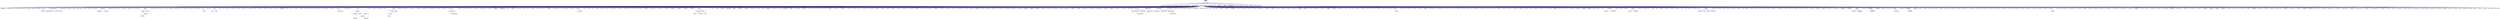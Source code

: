 digraph "applier.hpp"
{
  edge [fontname="Helvetica",fontsize="10",labelfontname="Helvetica",labelfontsize="10"];
  node [fontname="Helvetica",fontsize="10",shape=record];
  Node377 [label="applier.hpp",height=0.2,width=0.4,color="black", fillcolor="grey75", style="filled", fontcolor="black"];
  Node377 -> Node378 [dir="back",color="midnightblue",fontsize="10",style="solid",fontname="Helvetica"];
  Node378 [label="runtime.hpp",height=0.2,width=0.4,color="black", fillcolor="white", style="filled",URL="$d5/d15/include_2runtime_8hpp.html"];
  Node378 -> Node379 [dir="back",color="midnightblue",fontsize="10",style="solid",fontname="Helvetica"];
  Node379 [label="async_io_action.cpp",height=0.2,width=0.4,color="black", fillcolor="white", style="filled",URL="$d3/df5/async__io__action_8cpp.html"];
  Node378 -> Node380 [dir="back",color="midnightblue",fontsize="10",style="solid",fontname="Helvetica"];
  Node380 [label="async_io_external.cpp",height=0.2,width=0.4,color="black", fillcolor="white", style="filled",URL="$da/d9a/async__io__external_8cpp.html"];
  Node378 -> Node381 [dir="back",color="midnightblue",fontsize="10",style="solid",fontname="Helvetica"];
  Node381 [label="async_io_low_level.cpp",height=0.2,width=0.4,color="black", fillcolor="white", style="filled",URL="$dc/d10/async__io__low__level_8cpp.html"];
  Node378 -> Node382 [dir="back",color="midnightblue",fontsize="10",style="solid",fontname="Helvetica"];
  Node382 [label="async_io_simple.cpp",height=0.2,width=0.4,color="black", fillcolor="white", style="filled",URL="$da/db7/async__io__simple_8cpp.html"];
  Node378 -> Node383 [dir="back",color="midnightblue",fontsize="10",style="solid",fontname="Helvetica"];
  Node383 [label="rnd_future_reduce.cpp",height=0.2,width=0.4,color="black", fillcolor="white", style="filled",URL="$d1/db5/rnd__future__reduce_8cpp.html"];
  Node378 -> Node384 [dir="back",color="midnightblue",fontsize="10",style="solid",fontname="Helvetica"];
  Node384 [label="oversubscribing_resource\l_partitioner.cpp",height=0.2,width=0.4,color="black", fillcolor="white", style="filled",URL="$dd/dee/oversubscribing__resource__partitioner_8cpp.html"];
  Node378 -> Node385 [dir="back",color="midnightblue",fontsize="10",style="solid",fontname="Helvetica"];
  Node385 [label="system_characteristics.hpp",height=0.2,width=0.4,color="black", fillcolor="white", style="filled",URL="$d0/d07/system__characteristics_8hpp.html"];
  Node385 -> Node384 [dir="back",color="midnightblue",fontsize="10",style="solid",fontname="Helvetica"];
  Node385 -> Node386 [dir="back",color="midnightblue",fontsize="10",style="solid",fontname="Helvetica"];
  Node386 [label="simple_resource_partitioner.cpp",height=0.2,width=0.4,color="black", fillcolor="white", style="filled",URL="$d5/df9/simple__resource__partitioner_8cpp.html"];
  Node378 -> Node386 [dir="back",color="midnightblue",fontsize="10",style="solid",fontname="Helvetica"];
  Node378 -> Node387 [dir="back",color="midnightblue",fontsize="10",style="solid",fontname="Helvetica"];
  Node387 [label="hpx.hpp",height=0.2,width=0.4,color="red", fillcolor="white", style="filled",URL="$d0/daa/hpx_8hpp.html"];
  Node387 -> Node388 [dir="back",color="midnightblue",fontsize="10",style="solid",fontname="Helvetica"];
  Node388 [label="1d_stencil_1.cpp",height=0.2,width=0.4,color="black", fillcolor="white", style="filled",URL="$d2/db1/1d__stencil__1_8cpp.html"];
  Node387 -> Node389 [dir="back",color="midnightblue",fontsize="10",style="solid",fontname="Helvetica"];
  Node389 [label="1d_stencil_2.cpp",height=0.2,width=0.4,color="black", fillcolor="white", style="filled",URL="$d3/dd1/1d__stencil__2_8cpp.html"];
  Node387 -> Node390 [dir="back",color="midnightblue",fontsize="10",style="solid",fontname="Helvetica"];
  Node390 [label="1d_stencil_3.cpp",height=0.2,width=0.4,color="black", fillcolor="white", style="filled",URL="$db/d19/1d__stencil__3_8cpp.html"];
  Node387 -> Node391 [dir="back",color="midnightblue",fontsize="10",style="solid",fontname="Helvetica"];
  Node391 [label="1d_stencil_4.cpp",height=0.2,width=0.4,color="black", fillcolor="white", style="filled",URL="$d1/d7d/1d__stencil__4_8cpp.html"];
  Node387 -> Node392 [dir="back",color="midnightblue",fontsize="10",style="solid",fontname="Helvetica"];
  Node392 [label="1d_stencil_4_parallel.cpp",height=0.2,width=0.4,color="black", fillcolor="white", style="filled",URL="$d6/d05/1d__stencil__4__parallel_8cpp.html"];
  Node387 -> Node393 [dir="back",color="midnightblue",fontsize="10",style="solid",fontname="Helvetica"];
  Node393 [label="1d_stencil_4_repart.cpp",height=0.2,width=0.4,color="black", fillcolor="white", style="filled",URL="$d0/d6b/1d__stencil__4__repart_8cpp.html"];
  Node387 -> Node394 [dir="back",color="midnightblue",fontsize="10",style="solid",fontname="Helvetica"];
  Node394 [label="1d_stencil_4_throttle.cpp",height=0.2,width=0.4,color="black", fillcolor="white", style="filled",URL="$d6/de5/1d__stencil__4__throttle_8cpp.html"];
  Node387 -> Node395 [dir="back",color="midnightblue",fontsize="10",style="solid",fontname="Helvetica"];
  Node395 [label="1d_stencil_5.cpp",height=0.2,width=0.4,color="black", fillcolor="white", style="filled",URL="$d7/d2a/1d__stencil__5_8cpp.html"];
  Node387 -> Node396 [dir="back",color="midnightblue",fontsize="10",style="solid",fontname="Helvetica"];
  Node396 [label="1d_stencil_6.cpp",height=0.2,width=0.4,color="black", fillcolor="white", style="filled",URL="$db/de7/1d__stencil__6_8cpp.html"];
  Node387 -> Node397 [dir="back",color="midnightblue",fontsize="10",style="solid",fontname="Helvetica"];
  Node397 [label="1d_stencil_7.cpp",height=0.2,width=0.4,color="black", fillcolor="white", style="filled",URL="$d4/d5a/1d__stencil__7_8cpp.html"];
  Node387 -> Node398 [dir="back",color="midnightblue",fontsize="10",style="solid",fontname="Helvetica"];
  Node398 [label="1d_stencil_8.cpp",height=0.2,width=0.4,color="black", fillcolor="white", style="filled",URL="$df/de0/1d__stencil__8_8cpp.html"];
  Node387 -> Node399 [dir="back",color="midnightblue",fontsize="10",style="solid",fontname="Helvetica"];
  Node399 [label="accumulator.cpp",height=0.2,width=0.4,color="black", fillcolor="white", style="filled",URL="$d1/d81/accumulator_8cpp.html"];
  Node387 -> Node400 [dir="back",color="midnightblue",fontsize="10",style="solid",fontname="Helvetica"];
  Node400 [label="accumulator.hpp",height=0.2,width=0.4,color="red", fillcolor="white", style="filled",URL="$d4/d9d/server_2accumulator_8hpp.html"];
  Node400 -> Node399 [dir="back",color="midnightblue",fontsize="10",style="solid",fontname="Helvetica"];
  Node387 -> Node403 [dir="back",color="midnightblue",fontsize="10",style="solid",fontname="Helvetica"];
  Node403 [label="template_function_accumulator.hpp",height=0.2,width=0.4,color="black", fillcolor="white", style="filled",URL="$d7/da6/server_2template__function__accumulator_8hpp.html"];
  Node403 -> Node404 [dir="back",color="midnightblue",fontsize="10",style="solid",fontname="Helvetica"];
  Node404 [label="template_function_accumulator.cpp",height=0.2,width=0.4,color="black", fillcolor="white", style="filled",URL="$d5/d02/template__function__accumulator_8cpp.html"];
  Node403 -> Node405 [dir="back",color="midnightblue",fontsize="10",style="solid",fontname="Helvetica"];
  Node405 [label="template_function_accumulator.hpp",height=0.2,width=0.4,color="red", fillcolor="white", style="filled",URL="$d3/de9/template__function__accumulator_8hpp.html"];
  Node387 -> Node407 [dir="back",color="midnightblue",fontsize="10",style="solid",fontname="Helvetica"];
  Node407 [label="template_accumulator.cpp",height=0.2,width=0.4,color="black", fillcolor="white", style="filled",URL="$d0/d4a/template__accumulator_8cpp.html"];
  Node387 -> Node404 [dir="back",color="midnightblue",fontsize="10",style="solid",fontname="Helvetica"];
  Node387 -> Node405 [dir="back",color="midnightblue",fontsize="10",style="solid",fontname="Helvetica"];
  Node387 -> Node408 [dir="back",color="midnightblue",fontsize="10",style="solid",fontname="Helvetica"];
  Node408 [label="allgather_module.cpp",height=0.2,width=0.4,color="black", fillcolor="white", style="filled",URL="$df/de4/allgather__module_8cpp.html"];
  Node387 -> Node409 [dir="back",color="midnightblue",fontsize="10",style="solid",fontname="Helvetica"];
  Node409 [label="allgather.cpp",height=0.2,width=0.4,color="black", fillcolor="white", style="filled",URL="$d7/d06/allgather_8cpp.html"];
  Node387 -> Node410 [dir="back",color="midnightblue",fontsize="10",style="solid",fontname="Helvetica"];
  Node410 [label="allgather_and_gate.cpp",height=0.2,width=0.4,color="black", fillcolor="white", style="filled",URL="$d1/d56/allgather__and__gate_8cpp.html"];
  Node387 -> Node411 [dir="back",color="midnightblue",fontsize="10",style="solid",fontname="Helvetica"];
  Node411 [label="ag_client.cpp",height=0.2,width=0.4,color="black", fillcolor="white", style="filled",URL="$d4/d5d/ag__client_8cpp.html"];
  Node387 -> Node412 [dir="back",color="midnightblue",fontsize="10",style="solid",fontname="Helvetica"];
  Node412 [label="hpx_thread_phase.cpp",height=0.2,width=0.4,color="black", fillcolor="white", style="filled",URL="$d5/dca/hpx__thread__phase_8cpp.html"];
  Node387 -> Node413 [dir="back",color="midnightblue",fontsize="10",style="solid",fontname="Helvetica"];
  Node413 [label="os_thread_num.cpp",height=0.2,width=0.4,color="black", fillcolor="white", style="filled",URL="$d2/dfb/os__thread__num_8cpp.html"];
  Node387 -> Node414 [dir="back",color="midnightblue",fontsize="10",style="solid",fontname="Helvetica"];
  Node414 [label="cancelable_action.cpp",height=0.2,width=0.4,color="black", fillcolor="white", style="filled",URL="$d5/d0c/cancelable__action_8cpp.html"];
  Node387 -> Node415 [dir="back",color="midnightblue",fontsize="10",style="solid",fontname="Helvetica"];
  Node415 [label="cancelable_action.hpp",height=0.2,width=0.4,color="black", fillcolor="white", style="filled",URL="$d5/d4d/server_2cancelable__action_8hpp.html"];
  Node415 -> Node414 [dir="back",color="midnightblue",fontsize="10",style="solid",fontname="Helvetica"];
  Node415 -> Node416 [dir="back",color="midnightblue",fontsize="10",style="solid",fontname="Helvetica"];
  Node416 [label="cancelable_action.hpp",height=0.2,width=0.4,color="red", fillcolor="white", style="filled",URL="$d0/da3/stubs_2cancelable__action_8hpp.html"];
  Node387 -> Node416 [dir="back",color="midnightblue",fontsize="10",style="solid",fontname="Helvetica"];
  Node387 -> Node418 [dir="back",color="midnightblue",fontsize="10",style="solid",fontname="Helvetica"];
  Node418 [label="cancelable_action_client.cpp",height=0.2,width=0.4,color="black", fillcolor="white", style="filled",URL="$d1/db8/cancelable__action__client_8cpp.html"];
  Node387 -> Node419 [dir="back",color="midnightblue",fontsize="10",style="solid",fontname="Helvetica"];
  Node419 [label="cublas_matmul.cpp",height=0.2,width=0.4,color="black", fillcolor="white", style="filled",URL="$dd/d84/cublas__matmul_8cpp.html"];
  Node387 -> Node420 [dir="back",color="midnightblue",fontsize="10",style="solid",fontname="Helvetica"];
  Node420 [label="win_perf_counters.cpp",height=0.2,width=0.4,color="black", fillcolor="white", style="filled",URL="$d8/d11/win__perf__counters_8cpp.html"];
  Node387 -> Node421 [dir="back",color="midnightblue",fontsize="10",style="solid",fontname="Helvetica"];
  Node421 [label="win_perf_counters.hpp",height=0.2,width=0.4,color="black", fillcolor="white", style="filled",URL="$d5/da7/win__perf__counters_8hpp.html"];
  Node387 -> Node422 [dir="back",color="midnightblue",fontsize="10",style="solid",fontname="Helvetica"];
  Node422 [label="hello_world_component.hpp",height=0.2,width=0.4,color="red", fillcolor="white", style="filled",URL="$df/df0/hello__world__component_8hpp.html"];
  Node387 -> Node425 [dir="back",color="midnightblue",fontsize="10",style="solid",fontname="Helvetica"];
  Node425 [label="interpolate1d.cpp",height=0.2,width=0.4,color="black", fillcolor="white", style="filled",URL="$d0/d05/interpolate1d_8cpp.html"];
  Node387 -> Node426 [dir="back",color="midnightblue",fontsize="10",style="solid",fontname="Helvetica"];
  Node426 [label="partition.hpp",height=0.2,width=0.4,color="black", fillcolor="white", style="filled",URL="$d0/d7a/examples_2interpolate1d_2interpolate1d_2partition_8hpp.html"];
  Node426 -> Node425 [dir="back",color="midnightblue",fontsize="10",style="solid",fontname="Helvetica"];
  Node426 -> Node427 [dir="back",color="midnightblue",fontsize="10",style="solid",fontname="Helvetica"];
  Node427 [label="interpolate1d.hpp",height=0.2,width=0.4,color="red", fillcolor="white", style="filled",URL="$d4/dc7/interpolate1d_8hpp.html"];
  Node427 -> Node425 [dir="back",color="midnightblue",fontsize="10",style="solid",fontname="Helvetica"];
  Node387 -> Node429 [dir="back",color="midnightblue",fontsize="10",style="solid",fontname="Helvetica"];
  Node429 [label="partition.hpp",height=0.2,width=0.4,color="black", fillcolor="white", style="filled",URL="$d0/dff/examples_2interpolate1d_2interpolate1d_2server_2partition_8hpp.html"];
  Node429 -> Node426 [dir="back",color="midnightblue",fontsize="10",style="solid",fontname="Helvetica"];
  Node429 -> Node430 [dir="back",color="midnightblue",fontsize="10",style="solid",fontname="Helvetica"];
  Node430 [label="partition.cpp",height=0.2,width=0.4,color="black", fillcolor="white", style="filled",URL="$d0/d4f/examples_2interpolate1d_2interpolate1d_2server_2partition_8cpp.html"];
  Node387 -> Node427 [dir="back",color="midnightblue",fontsize="10",style="solid",fontname="Helvetica"];
  Node387 -> Node431 [dir="back",color="midnightblue",fontsize="10",style="solid",fontname="Helvetica"];
  Node431 [label="read_values.cpp",height=0.2,width=0.4,color="black", fillcolor="white", style="filled",URL="$d0/d8c/interpolate1d_2interpolate1d_2read__values_8cpp.html"];
  Node387 -> Node430 [dir="back",color="midnightblue",fontsize="10",style="solid",fontname="Helvetica"];
  Node387 -> Node432 [dir="back",color="midnightblue",fontsize="10",style="solid",fontname="Helvetica"];
  Node432 [label="jacobi.cpp",height=0.2,width=0.4,color="black", fillcolor="white", style="filled",URL="$d2/d27/jacobi_8cpp.html"];
  Node387 -> Node433 [dir="back",color="midnightblue",fontsize="10",style="solid",fontname="Helvetica"];
  Node433 [label="grid.cpp",height=0.2,width=0.4,color="black", fillcolor="white", style="filled",URL="$d6/d1b/jacobi__component_2grid_8cpp.html"];
  Node387 -> Node434 [dir="back",color="midnightblue",fontsize="10",style="solid",fontname="Helvetica"];
  Node434 [label="row.cpp",height=0.2,width=0.4,color="black", fillcolor="white", style="filled",URL="$d3/d86/server_2row_8cpp.html"];
  Node387 -> Node435 [dir="back",color="midnightblue",fontsize="10",style="solid",fontname="Helvetica"];
  Node435 [label="solver.cpp",height=0.2,width=0.4,color="black", fillcolor="white", style="filled",URL="$d6/d94/solver_8cpp.html"];
  Node387 -> Node436 [dir="back",color="midnightblue",fontsize="10",style="solid",fontname="Helvetica"];
  Node436 [label="stencil_iterator.cpp",height=0.2,width=0.4,color="black", fillcolor="white", style="filled",URL="$d6/de1/server_2stencil__iterator_8cpp.html"];
  Node387 -> Node437 [dir="back",color="midnightblue",fontsize="10",style="solid",fontname="Helvetica"];
  Node437 [label="stencil_iterator.cpp",height=0.2,width=0.4,color="black", fillcolor="white", style="filled",URL="$d7/d71/stencil__iterator_8cpp.html"];
  Node387 -> Node438 [dir="back",color="midnightblue",fontsize="10",style="solid",fontname="Helvetica"];
  Node438 [label="jacobi.cpp",height=0.2,width=0.4,color="black", fillcolor="white", style="filled",URL="$d3/d44/smp_2jacobi_8cpp.html"];
  Node387 -> Node439 [dir="back",color="midnightblue",fontsize="10",style="solid",fontname="Helvetica"];
  Node439 [label="jacobi_hpx.cpp",height=0.2,width=0.4,color="black", fillcolor="white", style="filled",URL="$d8/d72/jacobi__hpx_8cpp.html"];
  Node387 -> Node440 [dir="back",color="midnightblue",fontsize="10",style="solid",fontname="Helvetica"];
  Node440 [label="jacobi_nonuniform.cpp",height=0.2,width=0.4,color="black", fillcolor="white", style="filled",URL="$dd/ddc/jacobi__nonuniform_8cpp.html"];
  Node387 -> Node441 [dir="back",color="midnightblue",fontsize="10",style="solid",fontname="Helvetica"];
  Node441 [label="jacobi_nonuniform_hpx.cpp",height=0.2,width=0.4,color="black", fillcolor="white", style="filled",URL="$de/d56/jacobi__nonuniform__hpx_8cpp.html"];
  Node387 -> Node442 [dir="back",color="midnightblue",fontsize="10",style="solid",fontname="Helvetica"];
  Node442 [label="nqueen.cpp",height=0.2,width=0.4,color="black", fillcolor="white", style="filled",URL="$db/dca/nqueen_8cpp.html"];
  Node387 -> Node443 [dir="back",color="midnightblue",fontsize="10",style="solid",fontname="Helvetica"];
  Node443 [label="nqueen.hpp",height=0.2,width=0.4,color="red", fillcolor="white", style="filled",URL="$de/d58/server_2nqueen_8hpp.html"];
  Node443 -> Node442 [dir="back",color="midnightblue",fontsize="10",style="solid",fontname="Helvetica"];
  Node387 -> Node446 [dir="back",color="midnightblue",fontsize="10",style="solid",fontname="Helvetica"];
  Node446 [label="nqueen_client.cpp",height=0.2,width=0.4,color="black", fillcolor="white", style="filled",URL="$d3/d5e/nqueen__client_8cpp.html"];
  Node387 -> Node447 [dir="back",color="midnightblue",fontsize="10",style="solid",fontname="Helvetica"];
  Node447 [label="sine.cpp",height=0.2,width=0.4,color="black", fillcolor="white", style="filled",URL="$d3/d0d/server_2sine_8cpp.html"];
  Node387 -> Node448 [dir="back",color="midnightblue",fontsize="10",style="solid",fontname="Helvetica"];
  Node448 [label="sine.hpp",height=0.2,width=0.4,color="black", fillcolor="white", style="filled",URL="$d8/dac/sine_8hpp.html"];
  Node448 -> Node447 [dir="back",color="midnightblue",fontsize="10",style="solid",fontname="Helvetica"];
  Node448 -> Node449 [dir="back",color="midnightblue",fontsize="10",style="solid",fontname="Helvetica"];
  Node449 [label="sine.cpp",height=0.2,width=0.4,color="black", fillcolor="white", style="filled",URL="$d5/dd8/sine_8cpp.html"];
  Node387 -> Node449 [dir="back",color="midnightblue",fontsize="10",style="solid",fontname="Helvetica"];
  Node387 -> Node450 [dir="back",color="midnightblue",fontsize="10",style="solid",fontname="Helvetica"];
  Node450 [label="sine_client.cpp",height=0.2,width=0.4,color="black", fillcolor="white", style="filled",URL="$db/d62/sine__client_8cpp.html"];
  Node387 -> Node451 [dir="back",color="midnightblue",fontsize="10",style="solid",fontname="Helvetica"];
  Node451 [label="qt.cpp",height=0.2,width=0.4,color="black", fillcolor="white", style="filled",URL="$df/d90/qt_8cpp.html"];
  Node387 -> Node452 [dir="back",color="midnightblue",fontsize="10",style="solid",fontname="Helvetica"];
  Node452 [label="queue_client.cpp",height=0.2,width=0.4,color="black", fillcolor="white", style="filled",URL="$d7/d96/queue__client_8cpp.html"];
  Node387 -> Node453 [dir="back",color="midnightblue",fontsize="10",style="solid",fontname="Helvetica"];
  Node453 [label="customize_async.cpp",height=0.2,width=0.4,color="black", fillcolor="white", style="filled",URL="$d0/d82/customize__async_8cpp.html"];
  Node387 -> Node454 [dir="back",color="midnightblue",fontsize="10",style="solid",fontname="Helvetica"];
  Node454 [label="data_actions.cpp",height=0.2,width=0.4,color="black", fillcolor="white", style="filled",URL="$dc/d68/data__actions_8cpp.html"];
  Node387 -> Node455 [dir="back",color="midnightblue",fontsize="10",style="solid",fontname="Helvetica"];
  Node455 [label="error_handling.cpp",height=0.2,width=0.4,color="black", fillcolor="white", style="filled",URL="$d9/d96/error__handling_8cpp.html"];
  Node387 -> Node456 [dir="back",color="midnightblue",fontsize="10",style="solid",fontname="Helvetica"];
  Node456 [label="event_synchronization.cpp",height=0.2,width=0.4,color="black", fillcolor="white", style="filled",URL="$d0/d35/event__synchronization_8cpp.html"];
  Node387 -> Node457 [dir="back",color="midnightblue",fontsize="10",style="solid",fontname="Helvetica"];
  Node457 [label="factorial.cpp",height=0.2,width=0.4,color="black", fillcolor="white", style="filled",URL="$d9/d00/factorial_8cpp.html"];
  Node387 -> Node458 [dir="back",color="midnightblue",fontsize="10",style="solid",fontname="Helvetica"];
  Node458 [label="file_serialization.cpp",height=0.2,width=0.4,color="black", fillcolor="white", style="filled",URL="$de/d58/file__serialization_8cpp.html"];
  Node387 -> Node459 [dir="back",color="midnightblue",fontsize="10",style="solid",fontname="Helvetica"];
  Node459 [label="init_globally.cpp",height=0.2,width=0.4,color="black", fillcolor="white", style="filled",URL="$d6/dad/init__globally_8cpp.html"];
  Node387 -> Node460 [dir="back",color="midnightblue",fontsize="10",style="solid",fontname="Helvetica"];
  Node460 [label="interest_calculator.cpp",height=0.2,width=0.4,color="black", fillcolor="white", style="filled",URL="$d2/d86/interest__calculator_8cpp.html"];
  Node387 -> Node461 [dir="back",color="midnightblue",fontsize="10",style="solid",fontname="Helvetica"];
  Node461 [label="non_atomic_rma.cpp",height=0.2,width=0.4,color="black", fillcolor="white", style="filled",URL="$d7/d8b/non__atomic__rma_8cpp.html"];
  Node387 -> Node462 [dir="back",color="midnightblue",fontsize="10",style="solid",fontname="Helvetica"];
  Node462 [label="partitioned_vector\l_spmd_foreach.cpp",height=0.2,width=0.4,color="black", fillcolor="white", style="filled",URL="$db/d7c/partitioned__vector__spmd__foreach_8cpp.html"];
  Node387 -> Node463 [dir="back",color="midnightblue",fontsize="10",style="solid",fontname="Helvetica"];
  Node463 [label="pipeline1.cpp",height=0.2,width=0.4,color="black", fillcolor="white", style="filled",URL="$d5/d77/pipeline1_8cpp.html"];
  Node387 -> Node464 [dir="back",color="midnightblue",fontsize="10",style="solid",fontname="Helvetica"];
  Node464 [label="quicksort.cpp",height=0.2,width=0.4,color="black", fillcolor="white", style="filled",URL="$d3/d1e/quicksort_8cpp.html"];
  Node387 -> Node465 [dir="back",color="midnightblue",fontsize="10",style="solid",fontname="Helvetica"];
  Node465 [label="receive_buffer.cpp",height=0.2,width=0.4,color="black", fillcolor="white", style="filled",URL="$d7/d10/receive__buffer_8cpp.html"];
  Node387 -> Node466 [dir="back",color="midnightblue",fontsize="10",style="solid",fontname="Helvetica"];
  Node466 [label="safe_object.cpp",height=0.2,width=0.4,color="black", fillcolor="white", style="filled",URL="$dd/d52/safe__object_8cpp.html"];
  Node387 -> Node467 [dir="back",color="midnightblue",fontsize="10",style="solid",fontname="Helvetica"];
  Node467 [label="sort_by_key_demo.cpp",height=0.2,width=0.4,color="black", fillcolor="white", style="filled",URL="$da/d20/sort__by__key__demo_8cpp.html"];
  Node387 -> Node468 [dir="back",color="midnightblue",fontsize="10",style="solid",fontname="Helvetica"];
  Node468 [label="timed_wake.cpp",height=0.2,width=0.4,color="black", fillcolor="white", style="filled",URL="$d8/df9/timed__wake_8cpp.html"];
  Node387 -> Node469 [dir="back",color="midnightblue",fontsize="10",style="solid",fontname="Helvetica"];
  Node469 [label="vector_counting_dotproduct.cpp",height=0.2,width=0.4,color="black", fillcolor="white", style="filled",URL="$df/de9/vector__counting__dotproduct_8cpp.html"];
  Node387 -> Node470 [dir="back",color="midnightblue",fontsize="10",style="solid",fontname="Helvetica"];
  Node470 [label="vector_zip_dotproduct.cpp",height=0.2,width=0.4,color="black", fillcolor="white", style="filled",URL="$dc/d18/vector__zip__dotproduct_8cpp.html"];
  Node387 -> Node471 [dir="back",color="midnightblue",fontsize="10",style="solid",fontname="Helvetica"];
  Node471 [label="zerocopy_rdma.cpp",height=0.2,width=0.4,color="black", fillcolor="white", style="filled",URL="$d1/dad/zerocopy__rdma_8cpp.html"];
  Node387 -> Node472 [dir="back",color="midnightblue",fontsize="10",style="solid",fontname="Helvetica"];
  Node472 [label="random_mem_access.cpp",height=0.2,width=0.4,color="black", fillcolor="white", style="filled",URL="$d1/d51/random__mem__access_8cpp.html"];
  Node387 -> Node473 [dir="back",color="midnightblue",fontsize="10",style="solid",fontname="Helvetica"];
  Node473 [label="random_mem_access.hpp",height=0.2,width=0.4,color="red", fillcolor="white", style="filled",URL="$d0/d19/server_2random__mem__access_8hpp.html"];
  Node473 -> Node472 [dir="back",color="midnightblue",fontsize="10",style="solid",fontname="Helvetica"];
  Node387 -> Node476 [dir="back",color="midnightblue",fontsize="10",style="solid",fontname="Helvetica"];
  Node476 [label="random_mem_access_client.cpp",height=0.2,width=0.4,color="black", fillcolor="white", style="filled",URL="$df/d1b/random__mem__access__client_8cpp.html"];
  Node387 -> Node384 [dir="back",color="midnightblue",fontsize="10",style="solid",fontname="Helvetica"];
  Node387 -> Node386 [dir="back",color="midnightblue",fontsize="10",style="solid",fontname="Helvetica"];
  Node387 -> Node477 [dir="back",color="midnightblue",fontsize="10",style="solid",fontname="Helvetica"];
  Node477 [label="dimension.hpp",height=0.2,width=0.4,color="red", fillcolor="white", style="filled",URL="$d6/d39/sheneos_2sheneos_2dimension_8hpp.html"];
  Node477 -> Node483 [dir="back",color="midnightblue",fontsize="10",style="solid",fontname="Helvetica"];
  Node483 [label="partition3d.hpp",height=0.2,width=0.4,color="black", fillcolor="white", style="filled",URL="$dd/dbf/server_2partition3d_8hpp.html"];
  Node483 -> Node484 [dir="back",color="midnightblue",fontsize="10",style="solid",fontname="Helvetica"];
  Node484 [label="partition3d.hpp",height=0.2,width=0.4,color="black", fillcolor="white", style="filled",URL="$d1/d50/partition3d_8hpp.html"];
  Node484 -> Node480 [dir="back",color="midnightblue",fontsize="10",style="solid",fontname="Helvetica"];
  Node480 [label="interpolator.cpp",height=0.2,width=0.4,color="black", fillcolor="white", style="filled",URL="$d5/d02/interpolator_8cpp.html"];
  Node484 -> Node485 [dir="back",color="midnightblue",fontsize="10",style="solid",fontname="Helvetica"];
  Node485 [label="interpolator.hpp",height=0.2,width=0.4,color="red", fillcolor="white", style="filled",URL="$dc/d3b/interpolator_8hpp.html"];
  Node485 -> Node480 [dir="back",color="midnightblue",fontsize="10",style="solid",fontname="Helvetica"];
  Node485 -> Node488 [dir="back",color="midnightblue",fontsize="10",style="solid",fontname="Helvetica"];
  Node488 [label="sheneos_test.cpp",height=0.2,width=0.4,color="black", fillcolor="white", style="filled",URL="$d4/d6e/sheneos__test_8cpp.html"];
  Node483 -> Node482 [dir="back",color="midnightblue",fontsize="10",style="solid",fontname="Helvetica"];
  Node482 [label="partition3d.cpp",height=0.2,width=0.4,color="black", fillcolor="white", style="filled",URL="$de/d70/partition3d_8cpp.html"];
  Node387 -> Node480 [dir="back",color="midnightblue",fontsize="10",style="solid",fontname="Helvetica"];
  Node387 -> Node484 [dir="back",color="midnightblue",fontsize="10",style="solid",fontname="Helvetica"];
  Node387 -> Node483 [dir="back",color="midnightblue",fontsize="10",style="solid",fontname="Helvetica"];
  Node387 -> Node485 [dir="back",color="midnightblue",fontsize="10",style="solid",fontname="Helvetica"];
  Node387 -> Node489 [dir="back",color="midnightblue",fontsize="10",style="solid",fontname="Helvetica"];
  Node489 [label="configuration.hpp",height=0.2,width=0.4,color="red", fillcolor="white", style="filled",URL="$dc/d0a/configuration_8hpp.html"];
  Node489 -> Node485 [dir="back",color="midnightblue",fontsize="10",style="solid",fontname="Helvetica"];
  Node387 -> Node481 [dir="back",color="midnightblue",fontsize="10",style="solid",fontname="Helvetica"];
  Node481 [label="read_values.cpp",height=0.2,width=0.4,color="black", fillcolor="white", style="filled",URL="$d7/da4/sheneos_2sheneos_2read__values_8cpp.html"];
  Node387 -> Node482 [dir="back",color="midnightblue",fontsize="10",style="solid",fontname="Helvetica"];
  Node387 -> Node488 [dir="back",color="midnightblue",fontsize="10",style="solid",fontname="Helvetica"];
  Node387 -> Node491 [dir="back",color="midnightblue",fontsize="10",style="solid",fontname="Helvetica"];
  Node491 [label="startup_shutdown.cpp",height=0.2,width=0.4,color="black", fillcolor="white", style="filled",URL="$d3/dfc/server_2startup__shutdown_8cpp.html"];
  Node387 -> Node492 [dir="back",color="midnightblue",fontsize="10",style="solid",fontname="Helvetica"];
  Node492 [label="startup_shutdown.cpp",height=0.2,width=0.4,color="black", fillcolor="white", style="filled",URL="$d0/ddb/startup__shutdown_8cpp.html"];
  Node387 -> Node493 [dir="back",color="midnightblue",fontsize="10",style="solid",fontname="Helvetica"];
  Node493 [label="spin.cpp",height=0.2,width=0.4,color="black", fillcolor="white", style="filled",URL="$d7/df2/spin_8cpp.html"];
  Node387 -> Node494 [dir="back",color="midnightblue",fontsize="10",style="solid",fontname="Helvetica"];
  Node494 [label="throttle.cpp",height=0.2,width=0.4,color="black", fillcolor="white", style="filled",URL="$de/d56/server_2throttle_8cpp.html"];
  Node387 -> Node495 [dir="back",color="midnightblue",fontsize="10",style="solid",fontname="Helvetica"];
  Node495 [label="throttle.hpp",height=0.2,width=0.4,color="black", fillcolor="white", style="filled",URL="$db/dc9/server_2throttle_8hpp.html"];
  Node495 -> Node494 [dir="back",color="midnightblue",fontsize="10",style="solid",fontname="Helvetica"];
  Node495 -> Node496 [dir="back",color="midnightblue",fontsize="10",style="solid",fontname="Helvetica"];
  Node496 [label="throttle.hpp",height=0.2,width=0.4,color="black", fillcolor="white", style="filled",URL="$d5/dec/stubs_2throttle_8hpp.html"];
  Node496 -> Node497 [dir="back",color="midnightblue",fontsize="10",style="solid",fontname="Helvetica"];
  Node497 [label="throttle.hpp",height=0.2,width=0.4,color="red", fillcolor="white", style="filled",URL="$d2/d2e/throttle_8hpp.html"];
  Node497 -> Node498 [dir="back",color="midnightblue",fontsize="10",style="solid",fontname="Helvetica"];
  Node498 [label="throttle.cpp",height=0.2,width=0.4,color="black", fillcolor="white", style="filled",URL="$db/d02/throttle_8cpp.html"];
  Node387 -> Node496 [dir="back",color="midnightblue",fontsize="10",style="solid",fontname="Helvetica"];
  Node387 -> Node498 [dir="back",color="midnightblue",fontsize="10",style="solid",fontname="Helvetica"];
  Node387 -> Node497 [dir="back",color="midnightblue",fontsize="10",style="solid",fontname="Helvetica"];
  Node387 -> Node500 [dir="back",color="midnightblue",fontsize="10",style="solid",fontname="Helvetica"];
  Node500 [label="transpose_await.cpp",height=0.2,width=0.4,color="black", fillcolor="white", style="filled",URL="$de/d68/transpose__await_8cpp.html"];
  Node387 -> Node501 [dir="back",color="midnightblue",fontsize="10",style="solid",fontname="Helvetica"];
  Node501 [label="transpose_block.cpp",height=0.2,width=0.4,color="black", fillcolor="white", style="filled",URL="$d0/de1/transpose__block_8cpp.html"];
  Node387 -> Node502 [dir="back",color="midnightblue",fontsize="10",style="solid",fontname="Helvetica"];
  Node502 [label="transpose_block_numa.cpp",height=0.2,width=0.4,color="black", fillcolor="white", style="filled",URL="$dd/d3b/transpose__block__numa_8cpp.html"];
  Node387 -> Node503 [dir="back",color="midnightblue",fontsize="10",style="solid",fontname="Helvetica"];
  Node503 [label="transpose_serial.cpp",height=0.2,width=0.4,color="black", fillcolor="white", style="filled",URL="$db/d74/transpose__serial_8cpp.html"];
  Node387 -> Node504 [dir="back",color="midnightblue",fontsize="10",style="solid",fontname="Helvetica"];
  Node504 [label="transpose_serial_block.cpp",height=0.2,width=0.4,color="black", fillcolor="white", style="filled",URL="$d8/daa/transpose__serial__block_8cpp.html"];
  Node387 -> Node505 [dir="back",color="midnightblue",fontsize="10",style="solid",fontname="Helvetica"];
  Node505 [label="transpose_serial_vector.cpp",height=0.2,width=0.4,color="black", fillcolor="white", style="filled",URL="$d4/d04/transpose__serial__vector_8cpp.html"];
  Node387 -> Node506 [dir="back",color="midnightblue",fontsize="10",style="solid",fontname="Helvetica"];
  Node506 [label="transpose_smp.cpp",height=0.2,width=0.4,color="black", fillcolor="white", style="filled",URL="$d2/d99/transpose__smp_8cpp.html"];
  Node387 -> Node507 [dir="back",color="midnightblue",fontsize="10",style="solid",fontname="Helvetica"];
  Node507 [label="transpose_smp_block.cpp",height=0.2,width=0.4,color="black", fillcolor="white", style="filled",URL="$da/d4d/transpose__smp__block_8cpp.html"];
  Node387 -> Node508 [dir="back",color="midnightblue",fontsize="10",style="solid",fontname="Helvetica"];
  Node508 [label="simple_central_tuplespace.hpp",height=0.2,width=0.4,color="red", fillcolor="white", style="filled",URL="$db/d69/server_2simple__central__tuplespace_8hpp.html"];
  Node508 -> Node509 [dir="back",color="midnightblue",fontsize="10",style="solid",fontname="Helvetica"];
  Node509 [label="simple_central_tuplespace.cpp",height=0.2,width=0.4,color="black", fillcolor="white", style="filled",URL="$d3/dec/simple__central__tuplespace_8cpp.html"];
  Node387 -> Node513 [dir="back",color="midnightblue",fontsize="10",style="solid",fontname="Helvetica"];
  Node513 [label="tuples_warehouse.hpp",height=0.2,width=0.4,color="black", fillcolor="white", style="filled",URL="$da/de6/tuples__warehouse_8hpp.html"];
  Node513 -> Node508 [dir="back",color="midnightblue",fontsize="10",style="solid",fontname="Helvetica"];
  Node387 -> Node509 [dir="back",color="midnightblue",fontsize="10",style="solid",fontname="Helvetica"];
  Node387 -> Node514 [dir="back",color="midnightblue",fontsize="10",style="solid",fontname="Helvetica"];
  Node514 [label="hpx_runtime.cpp",height=0.2,width=0.4,color="black", fillcolor="white", style="filled",URL="$d7/d1e/hpx__runtime_8cpp.html"];
  Node387 -> Node515 [dir="back",color="midnightblue",fontsize="10",style="solid",fontname="Helvetica"];
  Node515 [label="synchronize.cpp",height=0.2,width=0.4,color="black", fillcolor="white", style="filled",URL="$da/da2/synchronize_8cpp.html"];
  Node387 -> Node516 [dir="back",color="midnightblue",fontsize="10",style="solid",fontname="Helvetica"];
  Node516 [label="agas_cache_timings.cpp",height=0.2,width=0.4,color="black", fillcolor="white", style="filled",URL="$dd/d37/agas__cache__timings_8cpp.html"];
  Node387 -> Node517 [dir="back",color="midnightblue",fontsize="10",style="solid",fontname="Helvetica"];
  Node517 [label="async_overheads.cpp",height=0.2,width=0.4,color="black", fillcolor="white", style="filled",URL="$de/da6/async__overheads_8cpp.html"];
  Node387 -> Node518 [dir="back",color="midnightblue",fontsize="10",style="solid",fontname="Helvetica"];
  Node518 [label="coroutines_call_overhead.cpp",height=0.2,width=0.4,color="black", fillcolor="white", style="filled",URL="$da/d1e/coroutines__call__overhead_8cpp.html"];
  Node387 -> Node519 [dir="back",color="midnightblue",fontsize="10",style="solid",fontname="Helvetica"];
  Node519 [label="foreach_scaling.cpp",height=0.2,width=0.4,color="black", fillcolor="white", style="filled",URL="$d4/d94/foreach__scaling_8cpp.html"];
  Node387 -> Node520 [dir="back",color="midnightblue",fontsize="10",style="solid",fontname="Helvetica"];
  Node520 [label="function_object_wrapper\l_overhead.cpp",height=0.2,width=0.4,color="black", fillcolor="white", style="filled",URL="$d5/d6f/function__object__wrapper__overhead_8cpp.html"];
  Node387 -> Node521 [dir="back",color="midnightblue",fontsize="10",style="solid",fontname="Helvetica"];
  Node521 [label="hpx_homogeneous_timed\l_task_spawn_executors.cpp",height=0.2,width=0.4,color="black", fillcolor="white", style="filled",URL="$d1/d3b/hpx__homogeneous__timed__task__spawn__executors_8cpp.html"];
  Node387 -> Node522 [dir="back",color="midnightblue",fontsize="10",style="solid",fontname="Helvetica"];
  Node522 [label="htts2_hpx.cpp",height=0.2,width=0.4,color="black", fillcolor="white", style="filled",URL="$d2/daf/htts2__hpx_8cpp.html"];
  Node387 -> Node523 [dir="back",color="midnightblue",fontsize="10",style="solid",fontname="Helvetica"];
  Node523 [label="partitioned_vector\l_foreach.cpp",height=0.2,width=0.4,color="black", fillcolor="white", style="filled",URL="$df/d5f/partitioned__vector__foreach_8cpp.html"];
  Node387 -> Node524 [dir="back",color="midnightblue",fontsize="10",style="solid",fontname="Helvetica"];
  Node524 [label="serialization_overhead.cpp",height=0.2,width=0.4,color="black", fillcolor="white", style="filled",URL="$d3/df8/serialization__overhead_8cpp.html"];
  Node387 -> Node525 [dir="back",color="midnightblue",fontsize="10",style="solid",fontname="Helvetica"];
  Node525 [label="sizeof.cpp",height=0.2,width=0.4,color="black", fillcolor="white", style="filled",URL="$d3/d0f/sizeof_8cpp.html"];
  Node387 -> Node526 [dir="back",color="midnightblue",fontsize="10",style="solid",fontname="Helvetica"];
  Node526 [label="skynet.cpp",height=0.2,width=0.4,color="black", fillcolor="white", style="filled",URL="$d0/dc3/skynet_8cpp.html"];
  Node387 -> Node527 [dir="back",color="midnightblue",fontsize="10",style="solid",fontname="Helvetica"];
  Node527 [label="stencil3_iterators.cpp",height=0.2,width=0.4,color="black", fillcolor="white", style="filled",URL="$db/d9e/stencil3__iterators_8cpp.html"];
  Node387 -> Node528 [dir="back",color="midnightblue",fontsize="10",style="solid",fontname="Helvetica"];
  Node528 [label="stream.cpp",height=0.2,width=0.4,color="black", fillcolor="white", style="filled",URL="$da/d5f/stream_8cpp.html"];
  Node387 -> Node529 [dir="back",color="midnightblue",fontsize="10",style="solid",fontname="Helvetica"];
  Node529 [label="timed_task_spawn.cpp",height=0.2,width=0.4,color="black", fillcolor="white", style="filled",URL="$df/de1/timed__task__spawn_8cpp.html"];
  Node387 -> Node530 [dir="back",color="midnightblue",fontsize="10",style="solid",fontname="Helvetica"];
  Node530 [label="transform_reduce_binary\l_scaling.cpp",height=0.2,width=0.4,color="black", fillcolor="white", style="filled",URL="$d1/dae/transform__reduce__binary__scaling_8cpp.html"];
  Node387 -> Node531 [dir="back",color="midnightblue",fontsize="10",style="solid",fontname="Helvetica"];
  Node531 [label="transform_reduce_scaling.cpp",height=0.2,width=0.4,color="black", fillcolor="white", style="filled",URL="$db/d2a/transform__reduce__scaling_8cpp.html"];
  Node387 -> Node532 [dir="back",color="midnightblue",fontsize="10",style="solid",fontname="Helvetica"];
  Node532 [label="minmax_element_performance.cpp",height=0.2,width=0.4,color="black", fillcolor="white", style="filled",URL="$d9/d93/minmax__element__performance_8cpp.html"];
  Node387 -> Node533 [dir="back",color="midnightblue",fontsize="10",style="solid",fontname="Helvetica"];
  Node533 [label="barrier_performance.cpp",height=0.2,width=0.4,color="black", fillcolor="white", style="filled",URL="$d6/d6c/barrier__performance_8cpp.html"];
  Node387 -> Node534 [dir="back",color="midnightblue",fontsize="10",style="solid",fontname="Helvetica"];
  Node534 [label="network_storage.cpp",height=0.2,width=0.4,color="black", fillcolor="white", style="filled",URL="$db/daa/network__storage_8cpp.html"];
  Node387 -> Node535 [dir="back",color="midnightblue",fontsize="10",style="solid",fontname="Helvetica"];
  Node535 [label="simple_profiler.hpp",height=0.2,width=0.4,color="black", fillcolor="white", style="filled",URL="$d8/d02/simple__profiler_8hpp.html"];
  Node535 -> Node534 [dir="back",color="midnightblue",fontsize="10",style="solid",fontname="Helvetica"];
  Node387 -> Node536 [dir="back",color="midnightblue",fontsize="10",style="solid",fontname="Helvetica"];
  Node536 [label="osu_bcast.cpp",height=0.2,width=0.4,color="black", fillcolor="white", style="filled",URL="$d3/dca/osu__bcast_8cpp.html"];
  Node387 -> Node537 [dir="back",color="midnightblue",fontsize="10",style="solid",fontname="Helvetica"];
  Node537 [label="osu_bibw.cpp",height=0.2,width=0.4,color="black", fillcolor="white", style="filled",URL="$d2/d04/osu__bibw_8cpp.html"];
  Node387 -> Node538 [dir="back",color="midnightblue",fontsize="10",style="solid",fontname="Helvetica"];
  Node538 [label="osu_bw.cpp",height=0.2,width=0.4,color="black", fillcolor="white", style="filled",URL="$d4/d20/osu__bw_8cpp.html"];
  Node387 -> Node539 [dir="back",color="midnightblue",fontsize="10",style="solid",fontname="Helvetica"];
  Node539 [label="osu_latency.cpp",height=0.2,width=0.4,color="black", fillcolor="white", style="filled",URL="$df/d58/osu__latency_8cpp.html"];
  Node387 -> Node540 [dir="back",color="midnightblue",fontsize="10",style="solid",fontname="Helvetica"];
  Node540 [label="osu_multi_lat.cpp",height=0.2,width=0.4,color="black", fillcolor="white", style="filled",URL="$d7/d91/osu__multi__lat_8cpp.html"];
  Node387 -> Node541 [dir="back",color="midnightblue",fontsize="10",style="solid",fontname="Helvetica"];
  Node541 [label="osu_scatter.cpp",height=0.2,width=0.4,color="black", fillcolor="white", style="filled",URL="$d4/d4c/osu__scatter_8cpp.html"];
  Node387 -> Node542 [dir="back",color="midnightblue",fontsize="10",style="solid",fontname="Helvetica"];
  Node542 [label="pingpong_performance.cpp",height=0.2,width=0.4,color="black", fillcolor="white", style="filled",URL="$de/d03/pingpong__performance_8cpp.html"];
  Node387 -> Node543 [dir="back",color="midnightblue",fontsize="10",style="solid",fontname="Helvetica"];
  Node543 [label="benchmark_is_heap.cpp",height=0.2,width=0.4,color="black", fillcolor="white", style="filled",URL="$da/d4f/benchmark__is__heap_8cpp.html"];
  Node387 -> Node544 [dir="back",color="midnightblue",fontsize="10",style="solid",fontname="Helvetica"];
  Node544 [label="benchmark_is_heap_until.cpp",height=0.2,width=0.4,color="black", fillcolor="white", style="filled",URL="$dc/df5/benchmark__is__heap__until_8cpp.html"];
  Node387 -> Node545 [dir="back",color="midnightblue",fontsize="10",style="solid",fontname="Helvetica"];
  Node545 [label="benchmark_merge.cpp",height=0.2,width=0.4,color="black", fillcolor="white", style="filled",URL="$dd/d49/benchmark__merge_8cpp.html"];
  Node387 -> Node546 [dir="back",color="midnightblue",fontsize="10",style="solid",fontname="Helvetica"];
  Node546 [label="benchmark_partition.cpp",height=0.2,width=0.4,color="black", fillcolor="white", style="filled",URL="$d9/d88/benchmark__partition_8cpp.html"];
  Node387 -> Node547 [dir="back",color="midnightblue",fontsize="10",style="solid",fontname="Helvetica"];
  Node547 [label="benchmark_partition\l_copy.cpp",height=0.2,width=0.4,color="black", fillcolor="white", style="filled",URL="$d3/d0e/benchmark__partition__copy_8cpp.html"];
  Node387 -> Node548 [dir="back",color="midnightblue",fontsize="10",style="solid",fontname="Helvetica"];
  Node548 [label="benchmark_unique_copy.cpp",height=0.2,width=0.4,color="black", fillcolor="white", style="filled",URL="$d9/d53/benchmark__unique__copy_8cpp.html"];
  Node387 -> Node549 [dir="back",color="midnightblue",fontsize="10",style="solid",fontname="Helvetica"];
  Node549 [label="action_move_semantics.cpp",height=0.2,width=0.4,color="black", fillcolor="white", style="filled",URL="$d4/db3/action__move__semantics_8cpp.html"];
  Node387 -> Node550 [dir="back",color="midnightblue",fontsize="10",style="solid",fontname="Helvetica"];
  Node550 [label="movable_objects.cpp",height=0.2,width=0.4,color="black", fillcolor="white", style="filled",URL="$d8/d65/movable__objects_8cpp.html"];
  Node387 -> Node551 [dir="back",color="midnightblue",fontsize="10",style="solid",fontname="Helvetica"];
  Node551 [label="duplicate_id_registration\l_1596.cpp",height=0.2,width=0.4,color="black", fillcolor="white", style="filled",URL="$db/d8d/duplicate__id__registration__1596_8cpp.html"];
  Node387 -> Node552 [dir="back",color="midnightblue",fontsize="10",style="solid",fontname="Helvetica"];
  Node552 [label="pass_by_value_id_type\l_action.cpp",height=0.2,width=0.4,color="black", fillcolor="white", style="filled",URL="$d0/de6/pass__by__value__id__type__action_8cpp.html"];
  Node387 -> Node553 [dir="back",color="midnightblue",fontsize="10",style="solid",fontname="Helvetica"];
  Node553 [label="register_with_basename\l_1804.cpp",height=0.2,width=0.4,color="black", fillcolor="white", style="filled",URL="$db/d95/register__with__basename__1804_8cpp.html"];
  Node387 -> Node554 [dir="back",color="midnightblue",fontsize="10",style="solid",fontname="Helvetica"];
  Node554 [label="send_gid_keep_component\l_1624.cpp",height=0.2,width=0.4,color="black", fillcolor="white", style="filled",URL="$d9/d49/send__gid__keep__component__1624_8cpp.html"];
  Node387 -> Node555 [dir="back",color="midnightblue",fontsize="10",style="solid",fontname="Helvetica"];
  Node555 [label="algorithms.cc",height=0.2,width=0.4,color="black", fillcolor="white", style="filled",URL="$d5/d1b/algorithms_8cc.html"];
  Node387 -> Node556 [dir="back",color="midnightblue",fontsize="10",style="solid",fontname="Helvetica"];
  Node556 [label="matrix_hpx.hh",height=0.2,width=0.4,color="black", fillcolor="white", style="filled",URL="$d5/d89/matrix__hpx_8hh.html"];
  Node556 -> Node557 [dir="back",color="midnightblue",fontsize="10",style="solid",fontname="Helvetica"];
  Node557 [label="block_matrix.hh",height=0.2,width=0.4,color="red", fillcolor="white", style="filled",URL="$dc/de8/block__matrix_8hh.html"];
  Node557 -> Node555 [dir="back",color="midnightblue",fontsize="10",style="solid",fontname="Helvetica"];
  Node557 -> Node561 [dir="back",color="midnightblue",fontsize="10",style="solid",fontname="Helvetica"];
  Node561 [label="block_matrix.cc",height=0.2,width=0.4,color="black", fillcolor="white", style="filled",URL="$de/d88/block__matrix_8cc.html"];
  Node557 -> Node560 [dir="back",color="midnightblue",fontsize="10",style="solid",fontname="Helvetica"];
  Node560 [label="tests.cc",height=0.2,width=0.4,color="black", fillcolor="white", style="filled",URL="$d6/d96/tests_8cc.html"];
  Node556 -> Node555 [dir="back",color="midnightblue",fontsize="10",style="solid",fontname="Helvetica"];
  Node556 -> Node559 [dir="back",color="midnightblue",fontsize="10",style="solid",fontname="Helvetica"];
  Node559 [label="matrix_hpx.cc",height=0.2,width=0.4,color="black", fillcolor="white", style="filled",URL="$d7/d32/matrix__hpx_8cc.html"];
  Node387 -> Node557 [dir="back",color="midnightblue",fontsize="10",style="solid",fontname="Helvetica"];
  Node387 -> Node561 [dir="back",color="midnightblue",fontsize="10",style="solid",fontname="Helvetica"];
  Node387 -> Node562 [dir="back",color="midnightblue",fontsize="10",style="solid",fontname="Helvetica"];
  Node562 [label="main.cc",height=0.2,width=0.4,color="black", fillcolor="white", style="filled",URL="$d9/d0f/main_8cc.html"];
  Node387 -> Node563 [dir="back",color="midnightblue",fontsize="10",style="solid",fontname="Helvetica"];
  Node563 [label="matrix.cc",height=0.2,width=0.4,color="black", fillcolor="white", style="filled",URL="$d7/dea/matrix_8cc.html"];
  Node387 -> Node559 [dir="back",color="midnightblue",fontsize="10",style="solid",fontname="Helvetica"];
  Node387 -> Node560 [dir="back",color="midnightblue",fontsize="10",style="solid",fontname="Helvetica"];
  Node387 -> Node564 [dir="back",color="midnightblue",fontsize="10",style="solid",fontname="Helvetica"];
  Node564 [label="client_1950.cpp",height=0.2,width=0.4,color="black", fillcolor="white", style="filled",URL="$d0/d79/client__1950_8cpp.html"];
  Node387 -> Node565 [dir="back",color="midnightblue",fontsize="10",style="solid",fontname="Helvetica"];
  Node565 [label="commandline_options\l_1437.cpp",height=0.2,width=0.4,color="black", fillcolor="white", style="filled",URL="$d5/dbd/commandline__options__1437_8cpp.html"];
  Node387 -> Node566 [dir="back",color="midnightblue",fontsize="10",style="solid",fontname="Helvetica"];
  Node566 [label="moveonly_constructor\l_arguments_1405.cpp",height=0.2,width=0.4,color="black", fillcolor="white", style="filled",URL="$d3/dcf/moveonly__constructor__arguments__1405_8cpp.html"];
  Node387 -> Node567 [dir="back",color="midnightblue",fontsize="10",style="solid",fontname="Helvetica"];
  Node567 [label="partitioned_vector\l_2201.cpp",height=0.2,width=0.4,color="black", fillcolor="white", style="filled",URL="$dc/d39/partitioned__vector__2201_8cpp.html"];
  Node387 -> Node568 [dir="back",color="midnightblue",fontsize="10",style="solid",fontname="Helvetica"];
  Node568 [label="dynamic_counters_loaded\l_1508.cpp",height=0.2,width=0.4,color="black", fillcolor="white", style="filled",URL="$db/d58/dynamic__counters__loaded__1508_8cpp.html"];
  Node387 -> Node569 [dir="back",color="midnightblue",fontsize="10",style="solid",fontname="Helvetica"];
  Node569 [label="id_type_ref_counting\l_1032.cpp",height=0.2,width=0.4,color="black", fillcolor="white", style="filled",URL="$d8/dfd/id__type__ref__counting__1032_8cpp.html"];
  Node387 -> Node570 [dir="back",color="midnightblue",fontsize="10",style="solid",fontname="Helvetica"];
  Node570 [label="lost_output_2236.cpp",height=0.2,width=0.4,color="black", fillcolor="white", style="filled",URL="$db/dd0/lost__output__2236_8cpp.html"];
  Node387 -> Node571 [dir="back",color="midnightblue",fontsize="10",style="solid",fontname="Helvetica"];
  Node571 [label="no_output_1173.cpp",height=0.2,width=0.4,color="black", fillcolor="white", style="filled",URL="$de/d67/no__output__1173_8cpp.html"];
  Node387 -> Node572 [dir="back",color="midnightblue",fontsize="10",style="solid",fontname="Helvetica"];
  Node572 [label="after_588.cpp",height=0.2,width=0.4,color="black", fillcolor="white", style="filled",URL="$dc/dc0/after__588_8cpp.html"];
  Node387 -> Node573 [dir="back",color="midnightblue",fontsize="10",style="solid",fontname="Helvetica"];
  Node573 [label="async_callback_with\l_bound_callback.cpp",height=0.2,width=0.4,color="black", fillcolor="white", style="filled",URL="$d2/dae/async__callback__with__bound__callback_8cpp.html"];
  Node387 -> Node574 [dir="back",color="midnightblue",fontsize="10",style="solid",fontname="Helvetica"];
  Node574 [label="async_unwrap_1037.cpp",height=0.2,width=0.4,color="black", fillcolor="white", style="filled",URL="$d4/d13/async__unwrap__1037_8cpp.html"];
  Node387 -> Node575 [dir="back",color="midnightblue",fontsize="10",style="solid",fontname="Helvetica"];
  Node575 [label="barrier_hang.cpp",height=0.2,width=0.4,color="black", fillcolor="white", style="filled",URL="$dd/d8b/barrier__hang_8cpp.html"];
  Node387 -> Node576 [dir="back",color="midnightblue",fontsize="10",style="solid",fontname="Helvetica"];
  Node576 [label="call_promise_get_gid\l_more_than_once.cpp",height=0.2,width=0.4,color="black", fillcolor="white", style="filled",URL="$d4/dd8/call__promise__get__gid__more__than__once_8cpp.html"];
  Node387 -> Node577 [dir="back",color="midnightblue",fontsize="10",style="solid",fontname="Helvetica"];
  Node577 [label="channel_register_as\l_2722.cpp",height=0.2,width=0.4,color="black", fillcolor="white", style="filled",URL="$d4/d98/channel__register__as__2722_8cpp.html"];
  Node387 -> Node578 [dir="back",color="midnightblue",fontsize="10",style="solid",fontname="Helvetica"];
  Node578 [label="dataflow_action_2008.cpp",height=0.2,width=0.4,color="black", fillcolor="white", style="filled",URL="$da/dad/dataflow__action__2008_8cpp.html"];
  Node387 -> Node579 [dir="back",color="midnightblue",fontsize="10",style="solid",fontname="Helvetica"];
  Node579 [label="dataflow_const_functor\l_773.cpp",height=0.2,width=0.4,color="black", fillcolor="white", style="filled",URL="$d3/df2/dataflow__const__functor__773_8cpp.html"];
  Node387 -> Node580 [dir="back",color="midnightblue",fontsize="10",style="solid",fontname="Helvetica"];
  Node580 [label="dataflow_future_swap.cpp",height=0.2,width=0.4,color="black", fillcolor="white", style="filled",URL="$dc/d8c/dataflow__future__swap_8cpp.html"];
  Node387 -> Node581 [dir="back",color="midnightblue",fontsize="10",style="solid",fontname="Helvetica"];
  Node581 [label="dataflow_future_swap2.cpp",height=0.2,width=0.4,color="black", fillcolor="white", style="filled",URL="$d1/db3/dataflow__future__swap2_8cpp.html"];
  Node387 -> Node582 [dir="back",color="midnightblue",fontsize="10",style="solid",fontname="Helvetica"];
  Node582 [label="dataflow_launch_775.cpp",height=0.2,width=0.4,color="black", fillcolor="white", style="filled",URL="$d7/d0d/dataflow__launch__775_8cpp.html"];
  Node387 -> Node583 [dir="back",color="midnightblue",fontsize="10",style="solid",fontname="Helvetica"];
  Node583 [label="dataflow_recursion\l_1613.cpp",height=0.2,width=0.4,color="black", fillcolor="white", style="filled",URL="$d0/d1f/dataflow__recursion__1613_8cpp.html"];
  Node387 -> Node584 [dir="back",color="midnightblue",fontsize="10",style="solid",fontname="Helvetica"];
  Node584 [label="dataflow_using_774.cpp",height=0.2,width=0.4,color="black", fillcolor="white", style="filled",URL="$d7/dfa/dataflow__using__774_8cpp.html"];
  Node387 -> Node585 [dir="back",color="midnightblue",fontsize="10",style="solid",fontname="Helvetica"];
  Node585 [label="exception_from_continuation\l_1613.cpp",height=0.2,width=0.4,color="black", fillcolor="white", style="filled",URL="$db/d28/exception__from__continuation__1613_8cpp.html"];
  Node387 -> Node586 [dir="back",color="midnightblue",fontsize="10",style="solid",fontname="Helvetica"];
  Node586 [label="fail_future_2667.cpp",height=0.2,width=0.4,color="black", fillcolor="white", style="filled",URL="$db/d7e/fail__future__2667_8cpp.html"];
  Node387 -> Node587 [dir="back",color="midnightblue",fontsize="10",style="solid",fontname="Helvetica"];
  Node587 [label="future_2667.cpp",height=0.2,width=0.4,color="black", fillcolor="white", style="filled",URL="$d2/dfd/future__2667_8cpp.html"];
  Node387 -> Node588 [dir="back",color="midnightblue",fontsize="10",style="solid",fontname="Helvetica"];
  Node588 [label="future_790.cpp",height=0.2,width=0.4,color="black", fillcolor="white", style="filled",URL="$de/d3d/future__790_8cpp.html"];
  Node387 -> Node589 [dir="back",color="midnightblue",fontsize="10",style="solid",fontname="Helvetica"];
  Node589 [label="future_unwrap_1182.cpp",height=0.2,width=0.4,color="black", fillcolor="white", style="filled",URL="$df/d7a/future__unwrap__1182_8cpp.html"];
  Node387 -> Node590 [dir="back",color="midnightblue",fontsize="10",style="solid",fontname="Helvetica"];
  Node590 [label="future_unwrap_878.cpp",height=0.2,width=0.4,color="black", fillcolor="white", style="filled",URL="$d9/ddf/future__unwrap__878_8cpp.html"];
  Node387 -> Node591 [dir="back",color="midnightblue",fontsize="10",style="solid",fontname="Helvetica"];
  Node591 [label="ignore_while_locked\l_1485.cpp",height=0.2,width=0.4,color="black", fillcolor="white", style="filled",URL="$db/d24/ignore__while__locked__1485_8cpp.html"];
  Node387 -> Node592 [dir="back",color="midnightblue",fontsize="10",style="solid",fontname="Helvetica"];
  Node592 [label="lifetime_588.cpp",height=0.2,width=0.4,color="black", fillcolor="white", style="filled",URL="$d7/dca/lifetime__588_8cpp.html"];
  Node387 -> Node593 [dir="back",color="midnightblue",fontsize="10",style="solid",fontname="Helvetica"];
  Node593 [label="lifetime_588_1.cpp",height=0.2,width=0.4,color="black", fillcolor="white", style="filled",URL="$de/d75/lifetime__588__1_8cpp.html"];
  Node387 -> Node594 [dir="back",color="midnightblue",fontsize="10",style="solid",fontname="Helvetica"];
  Node594 [label="multiple_gather_ops\l_2001.cpp",height=0.2,width=0.4,color="black", fillcolor="white", style="filled",URL="$d3/d95/multiple__gather__ops__2001_8cpp.html"];
  Node387 -> Node595 [dir="back",color="midnightblue",fontsize="10",style="solid",fontname="Helvetica"];
  Node595 [label="promise_1620.cpp",height=0.2,width=0.4,color="black", fillcolor="white", style="filled",URL="$d2/d67/promise__1620_8cpp.html"];
  Node387 -> Node596 [dir="back",color="midnightblue",fontsize="10",style="solid",fontname="Helvetica"];
  Node596 [label="promise_leak_996.cpp",height=0.2,width=0.4,color="black", fillcolor="white", style="filled",URL="$d0/d7e/promise__leak__996_8cpp.html"];
  Node387 -> Node597 [dir="back",color="midnightblue",fontsize="10",style="solid",fontname="Helvetica"];
  Node597 [label="receive_buffer_1733.cpp",height=0.2,width=0.4,color="black", fillcolor="white", style="filled",URL="$d1/d0e/receive__buffer__1733_8cpp.html"];
  Node387 -> Node598 [dir="back",color="midnightblue",fontsize="10",style="solid",fontname="Helvetica"];
  Node598 [label="safely_destroy_promise\l_1481.cpp",height=0.2,width=0.4,color="black", fillcolor="white", style="filled",URL="$dd/d62/safely__destroy__promise__1481_8cpp.html"];
  Node387 -> Node599 [dir="back",color="midnightblue",fontsize="10",style="solid",fontname="Helvetica"];
  Node599 [label="set_hpx_limit_798.cpp",height=0.2,width=0.4,color="black", fillcolor="white", style="filled",URL="$d2/dfb/set__hpx__limit__798_8cpp.html"];
  Node387 -> Node600 [dir="back",color="midnightblue",fontsize="10",style="solid",fontname="Helvetica"];
  Node600 [label="shared_mutex_1702.cpp",height=0.2,width=0.4,color="black", fillcolor="white", style="filled",URL="$d2/d66/shared__mutex__1702_8cpp.html"];
  Node387 -> Node601 [dir="back",color="midnightblue",fontsize="10",style="solid",fontname="Helvetica"];
  Node601 [label="shared_stated_leaked\l_1211.cpp",height=0.2,width=0.4,color="black", fillcolor="white", style="filled",URL="$dc/dce/shared__stated__leaked__1211_8cpp.html"];
  Node387 -> Node602 [dir="back",color="midnightblue",fontsize="10",style="solid",fontname="Helvetica"];
  Node602 [label="split_future_2246.cpp",height=0.2,width=0.4,color="black", fillcolor="white", style="filled",URL="$db/d2b/split__future__2246_8cpp.html"];
  Node387 -> Node603 [dir="back",color="midnightblue",fontsize="10",style="solid",fontname="Helvetica"];
  Node603 [label="wait_all_hang_1946.cpp",height=0.2,width=0.4,color="black", fillcolor="white", style="filled",URL="$d5/d69/wait__all__hang__1946_8cpp.html"];
  Node387 -> Node604 [dir="back",color="midnightblue",fontsize="10",style="solid",fontname="Helvetica"];
  Node604 [label="wait_for_1751.cpp",height=0.2,width=0.4,color="black", fillcolor="white", style="filled",URL="$d9/d48/wait__for__1751_8cpp.html"];
  Node387 -> Node605 [dir="back",color="midnightblue",fontsize="10",style="solid",fontname="Helvetica"];
  Node605 [label="when_all_vectors_1623.cpp",height=0.2,width=0.4,color="black", fillcolor="white", style="filled",URL="$dd/d2e/when__all__vectors__1623_8cpp.html"];
  Node387 -> Node606 [dir="back",color="midnightblue",fontsize="10",style="solid",fontname="Helvetica"];
  Node606 [label="multiple_init.cpp",height=0.2,width=0.4,color="black", fillcolor="white", style="filled",URL="$df/d43/multiple__init_8cpp.html"];
  Node387 -> Node607 [dir="back",color="midnightblue",fontsize="10",style="solid",fontname="Helvetica"];
  Node607 [label="is_executor_1691.cpp",height=0.2,width=0.4,color="black", fillcolor="white", style="filled",URL="$d2/d1e/is__executor__1691_8cpp.html"];
  Node387 -> Node608 [dir="back",color="midnightblue",fontsize="10",style="solid",fontname="Helvetica"];
  Node608 [label="for_each_annotated\l_function.cpp",height=0.2,width=0.4,color="black", fillcolor="white", style="filled",URL="$d5/dbf/for__each__annotated__function_8cpp.html"];
  Node387 -> Node609 [dir="back",color="midnightblue",fontsize="10",style="solid",fontname="Helvetica"];
  Node609 [label="for_loop_2281.cpp",height=0.2,width=0.4,color="black", fillcolor="white", style="filled",URL="$de/d36/for__loop__2281_8cpp.html"];
  Node387 -> Node610 [dir="back",color="midnightblue",fontsize="10",style="solid",fontname="Helvetica"];
  Node610 [label="minimal_findend.cpp",height=0.2,width=0.4,color="black", fillcolor="white", style="filled",URL="$da/d34/minimal__findend_8cpp.html"];
  Node387 -> Node611 [dir="back",color="midnightblue",fontsize="10",style="solid",fontname="Helvetica"];
  Node611 [label="scan_different_inits.cpp",height=0.2,width=0.4,color="black", fillcolor="white", style="filled",URL="$d6/d4b/scan__different__inits_8cpp.html"];
  Node387 -> Node612 [dir="back",color="midnightblue",fontsize="10",style="solid",fontname="Helvetica"];
  Node612 [label="scan_non_commutative.cpp",height=0.2,width=0.4,color="black", fillcolor="white", style="filled",URL="$d8/de4/scan__non__commutative_8cpp.html"];
  Node387 -> Node613 [dir="back",color="midnightblue",fontsize="10",style="solid",fontname="Helvetica"];
  Node613 [label="scan_shortlength.cpp",height=0.2,width=0.4,color="black", fillcolor="white", style="filled",URL="$de/d75/scan__shortlength_8cpp.html"];
  Node387 -> Node614 [dir="back",color="midnightblue",fontsize="10",style="solid",fontname="Helvetica"];
  Node614 [label="search_zerolength.cpp",height=0.2,width=0.4,color="black", fillcolor="white", style="filled",URL="$d0/d9f/search__zerolength_8cpp.html"];
  Node387 -> Node615 [dir="back",color="midnightblue",fontsize="10",style="solid",fontname="Helvetica"];
  Node615 [label="static_chunker_2282.cpp",height=0.2,width=0.4,color="black", fillcolor="white", style="filled",URL="$d5/d52/static__chunker__2282_8cpp.html"];
  Node387 -> Node616 [dir="back",color="midnightblue",fontsize="10",style="solid",fontname="Helvetica"];
  Node616 [label="papi_counters_active\l_interface.cpp",height=0.2,width=0.4,color="black", fillcolor="white", style="filled",URL="$db/dd5/papi__counters__active__interface_8cpp.html"];
  Node387 -> Node617 [dir="back",color="midnightblue",fontsize="10",style="solid",fontname="Helvetica"];
  Node617 [label="papi_counters_basic\l_functions.cpp",height=0.2,width=0.4,color="black", fillcolor="white", style="filled",URL="$da/dc8/papi__counters__basic__functions_8cpp.html"];
  Node387 -> Node618 [dir="back",color="midnightblue",fontsize="10",style="solid",fontname="Helvetica"];
  Node618 [label="papi_counters_segfault\l_1890.cpp",height=0.2,width=0.4,color="black", fillcolor="white", style="filled",URL="$df/d76/papi__counters__segfault__1890_8cpp.html"];
  Node387 -> Node619 [dir="back",color="midnightblue",fontsize="10",style="solid",fontname="Helvetica"];
  Node619 [label="statistics_2666.cpp",height=0.2,width=0.4,color="black", fillcolor="white", style="filled",URL="$d7/d98/statistics__2666_8cpp.html"];
  Node387 -> Node620 [dir="back",color="midnightblue",fontsize="10",style="solid",fontname="Helvetica"];
  Node620 [label="uptime_1737.cpp",height=0.2,width=0.4,color="black", fillcolor="white", style="filled",URL="$d7/d12/uptime__1737_8cpp.html"];
  Node387 -> Node621 [dir="back",color="midnightblue",fontsize="10",style="solid",fontname="Helvetica"];
  Node621 [label="block_os_threads_1036.cpp",height=0.2,width=0.4,color="black", fillcolor="white", style="filled",URL="$d7/d92/block__os__threads__1036_8cpp.html"];
  Node387 -> Node622 [dir="back",color="midnightblue",fontsize="10",style="solid",fontname="Helvetica"];
  Node622 [label="resume_priority.cpp",height=0.2,width=0.4,color="black", fillcolor="white", style="filled",URL="$de/d5e/resume__priority_8cpp.html"];
  Node387 -> Node623 [dir="back",color="midnightblue",fontsize="10",style="solid",fontname="Helvetica"];
  Node623 [label="thread_data_1111.cpp",height=0.2,width=0.4,color="black", fillcolor="white", style="filled",URL="$d5/d15/thread__data__1111_8cpp.html"];
  Node387 -> Node624 [dir="back",color="midnightblue",fontsize="10",style="solid",fontname="Helvetica"];
  Node624 [label="thread_pool_executor\l_1112.cpp",height=0.2,width=0.4,color="black", fillcolor="white", style="filled",URL="$df/daa/thread__pool__executor__1112_8cpp.html"];
  Node387 -> Node625 [dir="back",color="midnightblue",fontsize="10",style="solid",fontname="Helvetica"];
  Node625 [label="thread_pool_executor\l_1114.cpp",height=0.2,width=0.4,color="black", fillcolor="white", style="filled",URL="$d8/d63/thread__pool__executor__1114_8cpp.html"];
  Node387 -> Node626 [dir="back",color="midnightblue",fontsize="10",style="solid",fontname="Helvetica"];
  Node626 [label="thread_rescheduling.cpp",height=0.2,width=0.4,color="black", fillcolor="white", style="filled",URL="$d6/d6d/thread__rescheduling_8cpp.html"];
  Node387 -> Node627 [dir="back",color="midnightblue",fontsize="10",style="solid",fontname="Helvetica"];
  Node627 [label="thread_suspend_duration.cpp",height=0.2,width=0.4,color="black", fillcolor="white", style="filled",URL="$db/d59/thread__suspend__duration_8cpp.html"];
  Node387 -> Node628 [dir="back",color="midnightblue",fontsize="10",style="solid",fontname="Helvetica"];
  Node628 [label="thread_suspend_pending.cpp",height=0.2,width=0.4,color="black", fillcolor="white", style="filled",URL="$de/d29/thread__suspend__pending_8cpp.html"];
  Node387 -> Node629 [dir="back",color="midnightblue",fontsize="10",style="solid",fontname="Helvetica"];
  Node629 [label="threads_all_1422.cpp",height=0.2,width=0.4,color="black", fillcolor="white", style="filled",URL="$d2/d38/threads__all__1422_8cpp.html"];
  Node387 -> Node630 [dir="back",color="midnightblue",fontsize="10",style="solid",fontname="Helvetica"];
  Node630 [label="unhandled_exception\l_582.cpp",height=0.2,width=0.4,color="black", fillcolor="white", style="filled",URL="$d9/d1e/unhandled__exception__582_8cpp.html"];
  Node387 -> Node631 [dir="back",color="midnightblue",fontsize="10",style="solid",fontname="Helvetica"];
  Node631 [label="configuration_1572.cpp",height=0.2,width=0.4,color="black", fillcolor="white", style="filled",URL="$d9/d26/configuration__1572_8cpp.html"];
  Node387 -> Node632 [dir="back",color="midnightblue",fontsize="10",style="solid",fontname="Helvetica"];
  Node632 [label="function_argument.cpp",height=0.2,width=0.4,color="black", fillcolor="white", style="filled",URL="$db/da3/function__argument_8cpp.html"];
  Node387 -> Node633 [dir="back",color="midnightblue",fontsize="10",style="solid",fontname="Helvetica"];
  Node633 [label="serialize_buffer_1069.cpp",height=0.2,width=0.4,color="black", fillcolor="white", style="filled",URL="$d4/dc0/serialize__buffer__1069_8cpp.html"];
  Node387 -> Node634 [dir="back",color="midnightblue",fontsize="10",style="solid",fontname="Helvetica"];
  Node634 [label="unwrapped_1528.cpp",height=0.2,width=0.4,color="black", fillcolor="white", style="filled",URL="$d7/d63/unwrapped__1528_8cpp.html"];
  Node387 -> Node635 [dir="back",color="midnightblue",fontsize="10",style="solid",fontname="Helvetica"];
  Node635 [label="managed_refcnt_checker.cpp",height=0.2,width=0.4,color="black", fillcolor="white", style="filled",URL="$d3/d8d/managed__refcnt__checker_8cpp.html"];
  Node387 -> Node636 [dir="back",color="midnightblue",fontsize="10",style="solid",fontname="Helvetica"];
  Node636 [label="managed_refcnt_checker.hpp",height=0.2,width=0.4,color="red", fillcolor="white", style="filled",URL="$db/dd0/managed__refcnt__checker_8hpp.html"];
  Node387 -> Node649 [dir="back",color="midnightblue",fontsize="10",style="solid",fontname="Helvetica"];
  Node649 [label="managed_refcnt_checker.cpp",height=0.2,width=0.4,color="black", fillcolor="white", style="filled",URL="$d7/d11/server_2managed__refcnt__checker_8cpp.html"];
  Node387 -> Node650 [dir="back",color="midnightblue",fontsize="10",style="solid",fontname="Helvetica"];
  Node650 [label="managed_refcnt_checker.hpp",height=0.2,width=0.4,color="black", fillcolor="white", style="filled",URL="$df/da6/server_2managed__refcnt__checker_8hpp.html"];
  Node650 -> Node635 [dir="back",color="midnightblue",fontsize="10",style="solid",fontname="Helvetica"];
  Node650 -> Node649 [dir="back",color="midnightblue",fontsize="10",style="solid",fontname="Helvetica"];
  Node650 -> Node651 [dir="back",color="midnightblue",fontsize="10",style="solid",fontname="Helvetica"];
  Node651 [label="managed_refcnt_checker.hpp",height=0.2,width=0.4,color="black", fillcolor="white", style="filled",URL="$d3/d77/stubs_2managed__refcnt__checker_8hpp.html"];
  Node651 -> Node636 [dir="back",color="midnightblue",fontsize="10",style="solid",fontname="Helvetica"];
  Node387 -> Node652 [dir="back",color="midnightblue",fontsize="10",style="solid",fontname="Helvetica"];
  Node652 [label="simple_refcnt_checker.cpp",height=0.2,width=0.4,color="black", fillcolor="white", style="filled",URL="$d7/d14/server_2simple__refcnt__checker_8cpp.html"];
  Node387 -> Node653 [dir="back",color="midnightblue",fontsize="10",style="solid",fontname="Helvetica"];
  Node653 [label="simple_refcnt_checker.hpp",height=0.2,width=0.4,color="black", fillcolor="white", style="filled",URL="$d6/d3d/server_2simple__refcnt__checker_8hpp.html"];
  Node653 -> Node652 [dir="back",color="midnightblue",fontsize="10",style="solid",fontname="Helvetica"];
  Node653 -> Node654 [dir="back",color="midnightblue",fontsize="10",style="solid",fontname="Helvetica"];
  Node654 [label="simple_refcnt_checker.cpp",height=0.2,width=0.4,color="black", fillcolor="white", style="filled",URL="$df/d16/simple__refcnt__checker_8cpp.html"];
  Node653 -> Node655 [dir="back",color="midnightblue",fontsize="10",style="solid",fontname="Helvetica"];
  Node655 [label="simple_refcnt_checker.hpp",height=0.2,width=0.4,color="black", fillcolor="white", style="filled",URL="$da/d8e/stubs_2simple__refcnt__checker_8hpp.html"];
  Node655 -> Node656 [dir="back",color="midnightblue",fontsize="10",style="solid",fontname="Helvetica"];
  Node656 [label="simple_refcnt_checker.hpp",height=0.2,width=0.4,color="red", fillcolor="white", style="filled",URL="$dd/d4e/simple__refcnt__checker_8hpp.html"];
  Node387 -> Node657 [dir="back",color="midnightblue",fontsize="10",style="solid",fontname="Helvetica"];
  Node657 [label="simple_mobile_object.cpp",height=0.2,width=0.4,color="black", fillcolor="white", style="filled",URL="$d2/da7/simple__mobile__object_8cpp.html"];
  Node387 -> Node654 [dir="back",color="midnightblue",fontsize="10",style="solid",fontname="Helvetica"];
  Node387 -> Node656 [dir="back",color="midnightblue",fontsize="10",style="solid",fontname="Helvetica"];
  Node387 -> Node651 [dir="back",color="midnightblue",fontsize="10",style="solid",fontname="Helvetica"];
  Node387 -> Node655 [dir="back",color="midnightblue",fontsize="10",style="solid",fontname="Helvetica"];
  Node387 -> Node658 [dir="back",color="midnightblue",fontsize="10",style="solid",fontname="Helvetica"];
  Node658 [label="gid_type.cpp",height=0.2,width=0.4,color="black", fillcolor="white", style="filled",URL="$d4/d63/gid__type_8cpp.html"];
  Node387 -> Node659 [dir="back",color="midnightblue",fontsize="10",style="solid",fontname="Helvetica"];
  Node659 [label="test.cpp",height=0.2,width=0.4,color="black", fillcolor="white", style="filled",URL="$df/dac/test_8cpp.html"];
  Node387 -> Node660 [dir="back",color="midnightblue",fontsize="10",style="solid",fontname="Helvetica"];
  Node660 [label="launch_process.cpp",height=0.2,width=0.4,color="black", fillcolor="white", style="filled",URL="$df/ddc/launch__process_8cpp.html"];
  Node387 -> Node661 [dir="back",color="midnightblue",fontsize="10",style="solid",fontname="Helvetica"];
  Node661 [label="launched_process.cpp",height=0.2,width=0.4,color="black", fillcolor="white", style="filled",URL="$d8/de7/launched__process_8cpp.html"];
  Node387 -> Node662 [dir="back",color="midnightblue",fontsize="10",style="solid",fontname="Helvetica"];
  Node662 [label="handled_exception.cpp",height=0.2,width=0.4,color="black", fillcolor="white", style="filled",URL="$d8/d05/handled__exception_8cpp.html"];
  Node387 -> Node663 [dir="back",color="midnightblue",fontsize="10",style="solid",fontname="Helvetica"];
  Node663 [label="unhandled_exception.cpp",height=0.2,width=0.4,color="black", fillcolor="white", style="filled",URL="$d3/d3a/unhandled__exception_8cpp.html"];
  Node387 -> Node664 [dir="back",color="midnightblue",fontsize="10",style="solid",fontname="Helvetica"];
  Node664 [label="await.cpp",height=0.2,width=0.4,color="black", fillcolor="white", style="filled",URL="$d6/d41/await_8cpp.html"];
  Node387 -> Node665 [dir="back",color="midnightblue",fontsize="10",style="solid",fontname="Helvetica"];
  Node665 [label="barrier.cpp",height=0.2,width=0.4,color="black", fillcolor="white", style="filled",URL="$df/d63/tests_2unit_2lcos_2barrier_8cpp.html"];
  Node387 -> Node666 [dir="back",color="midnightblue",fontsize="10",style="solid",fontname="Helvetica"];
  Node666 [label="condition_variable.cpp",height=0.2,width=0.4,color="black", fillcolor="white", style="filled",URL="$d1/ded/tests_2unit_2lcos_2condition__variable_8cpp.html"];
  Node387 -> Node667 [dir="back",color="midnightblue",fontsize="10",style="solid",fontname="Helvetica"];
  Node667 [label="fail_compile_mutex\l_move.cpp",height=0.2,width=0.4,color="black", fillcolor="white", style="filled",URL="$d9/de5/fail__compile__mutex__move_8cpp.html"];
  Node387 -> Node668 [dir="back",color="midnightblue",fontsize="10",style="solid",fontname="Helvetica"];
  Node668 [label="fail_compile_spinlock\l_move.cpp",height=0.2,width=0.4,color="black", fillcolor="white", style="filled",URL="$da/d62/fail__compile__spinlock__move_8cpp.html"];
  Node387 -> Node669 [dir="back",color="midnightblue",fontsize="10",style="solid",fontname="Helvetica"];
  Node669 [label="fail_compile_spinlock\l_no_backoff_move.cpp",height=0.2,width=0.4,color="black", fillcolor="white", style="filled",URL="$d8/d16/fail__compile__spinlock__no__backoff__move_8cpp.html"];
  Node387 -> Node670 [dir="back",color="midnightblue",fontsize="10",style="solid",fontname="Helvetica"];
  Node670 [label="future_ref.cpp",height=0.2,width=0.4,color="black", fillcolor="white", style="filled",URL="$d3/dc8/future__ref_8cpp.html"];
  Node387 -> Node671 [dir="back",color="midnightblue",fontsize="10",style="solid",fontname="Helvetica"];
  Node671 [label="global_spmd_block.cpp",height=0.2,width=0.4,color="black", fillcolor="white", style="filled",URL="$da/d4f/global__spmd__block_8cpp.html"];
  Node387 -> Node672 [dir="back",color="midnightblue",fontsize="10",style="solid",fontname="Helvetica"];
  Node672 [label="local_barrier.cpp",height=0.2,width=0.4,color="black", fillcolor="white", style="filled",URL="$d2/db4/tests_2unit_2lcos_2local__barrier_8cpp.html"];
  Node387 -> Node673 [dir="back",color="midnightblue",fontsize="10",style="solid",fontname="Helvetica"];
  Node673 [label="local_dataflow.cpp",height=0.2,width=0.4,color="black", fillcolor="white", style="filled",URL="$d9/d92/local__dataflow_8cpp.html"];
  Node387 -> Node674 [dir="back",color="midnightblue",fontsize="10",style="solid",fontname="Helvetica"];
  Node674 [label="local_dataflow_executor.cpp",height=0.2,width=0.4,color="black", fillcolor="white", style="filled",URL="$d2/d73/local__dataflow__executor_8cpp.html"];
  Node387 -> Node675 [dir="back",color="midnightblue",fontsize="10",style="solid",fontname="Helvetica"];
  Node675 [label="local_dataflow_executor\l_v1.cpp",height=0.2,width=0.4,color="black", fillcolor="white", style="filled",URL="$df/d49/local__dataflow__executor__v1_8cpp.html"];
  Node387 -> Node676 [dir="back",color="midnightblue",fontsize="10",style="solid",fontname="Helvetica"];
  Node676 [label="local_dataflow_std\l_array.cpp",height=0.2,width=0.4,color="black", fillcolor="white", style="filled",URL="$db/dcb/local__dataflow__std__array_8cpp.html"];
  Node387 -> Node677 [dir="back",color="midnightblue",fontsize="10",style="solid",fontname="Helvetica"];
  Node677 [label="local_event.cpp",height=0.2,width=0.4,color="black", fillcolor="white", style="filled",URL="$df/d9a/local__event_8cpp.html"];
  Node387 -> Node678 [dir="back",color="midnightblue",fontsize="10",style="solid",fontname="Helvetica"];
  Node678 [label="remote_dataflow.cpp",height=0.2,width=0.4,color="black", fillcolor="white", style="filled",URL="$df/d7b/remote__dataflow_8cpp.html"];
  Node387 -> Node679 [dir="back",color="midnightblue",fontsize="10",style="solid",fontname="Helvetica"];
  Node679 [label="run_guarded.cpp",height=0.2,width=0.4,color="black", fillcolor="white", style="filled",URL="$db/dbb/run__guarded_8cpp.html"];
  Node387 -> Node680 [dir="back",color="midnightblue",fontsize="10",style="solid",fontname="Helvetica"];
  Node680 [label="adjacentdifference.cpp",height=0.2,width=0.4,color="black", fillcolor="white", style="filled",URL="$d5/df0/adjacentdifference_8cpp.html"];
  Node387 -> Node681 [dir="back",color="midnightblue",fontsize="10",style="solid",fontname="Helvetica"];
  Node681 [label="adjacentdifference\l_bad_alloc.cpp",height=0.2,width=0.4,color="black", fillcolor="white", style="filled",URL="$d8/d95/adjacentdifference__bad__alloc_8cpp.html"];
  Node387 -> Node682 [dir="back",color="midnightblue",fontsize="10",style="solid",fontname="Helvetica"];
  Node682 [label="adjacentdifference\l_exception.cpp",height=0.2,width=0.4,color="black", fillcolor="white", style="filled",URL="$d8/d0b/adjacentdifference__exception_8cpp.html"];
  Node387 -> Node683 [dir="back",color="midnightblue",fontsize="10",style="solid",fontname="Helvetica"];
  Node683 [label="adjacentfind.cpp",height=0.2,width=0.4,color="black", fillcolor="white", style="filled",URL="$d2/d99/adjacentfind_8cpp.html"];
  Node387 -> Node684 [dir="back",color="midnightblue",fontsize="10",style="solid",fontname="Helvetica"];
  Node684 [label="adjacentfind_bad_alloc.cpp",height=0.2,width=0.4,color="black", fillcolor="white", style="filled",URL="$d3/d2a/adjacentfind__bad__alloc_8cpp.html"];
  Node387 -> Node685 [dir="back",color="midnightblue",fontsize="10",style="solid",fontname="Helvetica"];
  Node685 [label="adjacentfind_binary.cpp",height=0.2,width=0.4,color="black", fillcolor="white", style="filled",URL="$d3/db1/adjacentfind__binary_8cpp.html"];
  Node387 -> Node686 [dir="back",color="midnightblue",fontsize="10",style="solid",fontname="Helvetica"];
  Node686 [label="adjacentfind_binary\l_bad_alloc.cpp",height=0.2,width=0.4,color="black", fillcolor="white", style="filled",URL="$d6/d81/adjacentfind__binary__bad__alloc_8cpp.html"];
  Node387 -> Node687 [dir="back",color="midnightblue",fontsize="10",style="solid",fontname="Helvetica"];
  Node687 [label="adjacentfind_binary\l_exception.cpp",height=0.2,width=0.4,color="black", fillcolor="white", style="filled",URL="$d8/da8/adjacentfind__binary__exception_8cpp.html"];
  Node387 -> Node688 [dir="back",color="midnightblue",fontsize="10",style="solid",fontname="Helvetica"];
  Node688 [label="adjacentfind_exception.cpp",height=0.2,width=0.4,color="black", fillcolor="white", style="filled",URL="$de/d40/adjacentfind__exception_8cpp.html"];
  Node387 -> Node689 [dir="back",color="midnightblue",fontsize="10",style="solid",fontname="Helvetica"];
  Node689 [label="all_of.cpp",height=0.2,width=0.4,color="black", fillcolor="white", style="filled",URL="$db/d88/all__of_8cpp.html"];
  Node387 -> Node690 [dir="back",color="midnightblue",fontsize="10",style="solid",fontname="Helvetica"];
  Node690 [label="any_of.cpp",height=0.2,width=0.4,color="black", fillcolor="white", style="filled",URL="$d8/d5d/any__of_8cpp.html"];
  Node387 -> Node691 [dir="back",color="midnightblue",fontsize="10",style="solid",fontname="Helvetica"];
  Node691 [label="copy.cpp",height=0.2,width=0.4,color="black", fillcolor="white", style="filled",URL="$d9/d54/copy_8cpp.html"];
  Node387 -> Node692 [dir="back",color="midnightblue",fontsize="10",style="solid",fontname="Helvetica"];
  Node692 [label="copyif_bad_alloc.cpp",height=0.2,width=0.4,color="black", fillcolor="white", style="filled",URL="$d0/ddd/copyif__bad__alloc_8cpp.html"];
  Node387 -> Node693 [dir="back",color="midnightblue",fontsize="10",style="solid",fontname="Helvetica"];
  Node693 [label="copyif_exception.cpp",height=0.2,width=0.4,color="black", fillcolor="white", style="filled",URL="$dc/d81/copyif__exception_8cpp.html"];
  Node387 -> Node694 [dir="back",color="midnightblue",fontsize="10",style="solid",fontname="Helvetica"];
  Node694 [label="copyif_forward.cpp",height=0.2,width=0.4,color="black", fillcolor="white", style="filled",URL="$d3/d04/copyif__forward_8cpp.html"];
  Node387 -> Node695 [dir="back",color="midnightblue",fontsize="10",style="solid",fontname="Helvetica"];
  Node695 [label="copyif_input.cpp",height=0.2,width=0.4,color="black", fillcolor="white", style="filled",URL="$d5/d41/copyif__input_8cpp.html"];
  Node387 -> Node696 [dir="back",color="midnightblue",fontsize="10",style="solid",fontname="Helvetica"];
  Node696 [label="copyif_random.cpp",height=0.2,width=0.4,color="black", fillcolor="white", style="filled",URL="$dc/d22/copyif__random_8cpp.html"];
  Node387 -> Node697 [dir="back",color="midnightblue",fontsize="10",style="solid",fontname="Helvetica"];
  Node697 [label="copyn.cpp",height=0.2,width=0.4,color="black", fillcolor="white", style="filled",URL="$d3/d44/copyn_8cpp.html"];
  Node387 -> Node698 [dir="back",color="midnightblue",fontsize="10",style="solid",fontname="Helvetica"];
  Node698 [label="count.cpp",height=0.2,width=0.4,color="black", fillcolor="white", style="filled",URL="$d3/d01/count_8cpp.html"];
  Node387 -> Node699 [dir="back",color="midnightblue",fontsize="10",style="solid",fontname="Helvetica"];
  Node699 [label="countif.cpp",height=0.2,width=0.4,color="black", fillcolor="white", style="filled",URL="$d9/df1/countif_8cpp.html"];
  Node387 -> Node700 [dir="back",color="midnightblue",fontsize="10",style="solid",fontname="Helvetica"];
  Node700 [label="destroy.cpp",height=0.2,width=0.4,color="black", fillcolor="white", style="filled",URL="$dd/d93/destroy_8cpp.html"];
  Node387 -> Node701 [dir="back",color="midnightblue",fontsize="10",style="solid",fontname="Helvetica"];
  Node701 [label="destroy_tests.hpp",height=0.2,width=0.4,color="black", fillcolor="white", style="filled",URL="$db/d13/destroy__tests_8hpp.html"];
  Node701 -> Node700 [dir="back",color="midnightblue",fontsize="10",style="solid",fontname="Helvetica"];
  Node387 -> Node702 [dir="back",color="midnightblue",fontsize="10",style="solid",fontname="Helvetica"];
  Node702 [label="destroyn.cpp",height=0.2,width=0.4,color="black", fillcolor="white", style="filled",URL="$de/dbc/destroyn_8cpp.html"];
  Node387 -> Node703 [dir="back",color="midnightblue",fontsize="10",style="solid",fontname="Helvetica"];
  Node703 [label="equal.cpp",height=0.2,width=0.4,color="black", fillcolor="white", style="filled",URL="$df/d99/equal_8cpp.html"];
  Node387 -> Node704 [dir="back",color="midnightblue",fontsize="10",style="solid",fontname="Helvetica"];
  Node704 [label="equal_binary.cpp",height=0.2,width=0.4,color="black", fillcolor="white", style="filled",URL="$d2/ddd/equal__binary_8cpp.html"];
  Node387 -> Node705 [dir="back",color="midnightblue",fontsize="10",style="solid",fontname="Helvetica"];
  Node705 [label="exclusive_scan.cpp",height=0.2,width=0.4,color="black", fillcolor="white", style="filled",URL="$dc/dd7/exclusive__scan_8cpp.html"];
  Node387 -> Node706 [dir="back",color="midnightblue",fontsize="10",style="solid",fontname="Helvetica"];
  Node706 [label="exclusive_scan2.cpp",height=0.2,width=0.4,color="black", fillcolor="white", style="filled",URL="$dc/dc7/exclusive__scan2_8cpp.html"];
  Node387 -> Node707 [dir="back",color="midnightblue",fontsize="10",style="solid",fontname="Helvetica"];
  Node707 [label="exclusive_scan_bad\l_alloc.cpp",height=0.2,width=0.4,color="black", fillcolor="white", style="filled",URL="$d5/ded/exclusive__scan__bad__alloc_8cpp.html"];
  Node387 -> Node708 [dir="back",color="midnightblue",fontsize="10",style="solid",fontname="Helvetica"];
  Node708 [label="exclusive_scan_exception.cpp",height=0.2,width=0.4,color="black", fillcolor="white", style="filled",URL="$d1/d9b/exclusive__scan__exception_8cpp.html"];
  Node387 -> Node709 [dir="back",color="midnightblue",fontsize="10",style="solid",fontname="Helvetica"];
  Node709 [label="exclusive_scan_validate.cpp",height=0.2,width=0.4,color="black", fillcolor="white", style="filled",URL="$df/d8d/exclusive__scan__validate_8cpp.html"];
  Node387 -> Node710 [dir="back",color="midnightblue",fontsize="10",style="solid",fontname="Helvetica"];
  Node710 [label="fill.cpp",height=0.2,width=0.4,color="black", fillcolor="white", style="filled",URL="$db/df9/fill_8cpp.html"];
  Node387 -> Node711 [dir="back",color="midnightblue",fontsize="10",style="solid",fontname="Helvetica"];
  Node711 [label="filln.cpp",height=0.2,width=0.4,color="black", fillcolor="white", style="filled",URL="$d7/df6/filln_8cpp.html"];
  Node387 -> Node712 [dir="back",color="midnightblue",fontsize="10",style="solid",fontname="Helvetica"];
  Node712 [label="find.cpp",height=0.2,width=0.4,color="black", fillcolor="white", style="filled",URL="$d4/dfc/find_8cpp.html"];
  Node387 -> Node713 [dir="back",color="midnightblue",fontsize="10",style="solid",fontname="Helvetica"];
  Node713 [label="findend.cpp",height=0.2,width=0.4,color="black", fillcolor="white", style="filled",URL="$de/d27/findend_8cpp.html"];
  Node387 -> Node714 [dir="back",color="midnightblue",fontsize="10",style="solid",fontname="Helvetica"];
  Node714 [label="findfirstof.cpp",height=0.2,width=0.4,color="black", fillcolor="white", style="filled",URL="$da/d85/findfirstof_8cpp.html"];
  Node387 -> Node715 [dir="back",color="midnightblue",fontsize="10",style="solid",fontname="Helvetica"];
  Node715 [label="findfirstof_binary.cpp",height=0.2,width=0.4,color="black", fillcolor="white", style="filled",URL="$db/da2/findfirstof__binary_8cpp.html"];
  Node387 -> Node716 [dir="back",color="midnightblue",fontsize="10",style="solid",fontname="Helvetica"];
  Node716 [label="findif.cpp",height=0.2,width=0.4,color="black", fillcolor="white", style="filled",URL="$d4/d38/findif_8cpp.html"];
  Node387 -> Node717 [dir="back",color="midnightblue",fontsize="10",style="solid",fontname="Helvetica"];
  Node717 [label="findifnot.cpp",height=0.2,width=0.4,color="black", fillcolor="white", style="filled",URL="$dd/df5/findifnot_8cpp.html"];
  Node387 -> Node718 [dir="back",color="midnightblue",fontsize="10",style="solid",fontname="Helvetica"];
  Node718 [label="findifnot_bad_alloc.cpp",height=0.2,width=0.4,color="black", fillcolor="white", style="filled",URL="$df/de4/findifnot__bad__alloc_8cpp.html"];
  Node387 -> Node719 [dir="back",color="midnightblue",fontsize="10",style="solid",fontname="Helvetica"];
  Node719 [label="findifnot_exception.cpp",height=0.2,width=0.4,color="black", fillcolor="white", style="filled",URL="$dc/d17/findifnot__exception_8cpp.html"];
  Node387 -> Node720 [dir="back",color="midnightblue",fontsize="10",style="solid",fontname="Helvetica"];
  Node720 [label="for_loop.cpp",height=0.2,width=0.4,color="black", fillcolor="white", style="filled",URL="$de/d62/for__loop_8cpp.html"];
  Node387 -> Node721 [dir="back",color="midnightblue",fontsize="10",style="solid",fontname="Helvetica"];
  Node721 [label="for_loop_induction.cpp",height=0.2,width=0.4,color="black", fillcolor="white", style="filled",URL="$dc/d69/for__loop__induction_8cpp.html"];
  Node387 -> Node722 [dir="back",color="midnightblue",fontsize="10",style="solid",fontname="Helvetica"];
  Node722 [label="for_loop_induction\l_async.cpp",height=0.2,width=0.4,color="black", fillcolor="white", style="filled",URL="$d6/dc7/for__loop__induction__async_8cpp.html"];
  Node387 -> Node723 [dir="back",color="midnightblue",fontsize="10",style="solid",fontname="Helvetica"];
  Node723 [label="for_loop_n.cpp",height=0.2,width=0.4,color="black", fillcolor="white", style="filled",URL="$de/da4/for__loop__n_8cpp.html"];
  Node387 -> Node724 [dir="back",color="midnightblue",fontsize="10",style="solid",fontname="Helvetica"];
  Node724 [label="for_loop_n_strided.cpp",height=0.2,width=0.4,color="black", fillcolor="white", style="filled",URL="$d8/d8f/for__loop__n__strided_8cpp.html"];
  Node387 -> Node725 [dir="back",color="midnightblue",fontsize="10",style="solid",fontname="Helvetica"];
  Node725 [label="for_loop_reduction.cpp",height=0.2,width=0.4,color="black", fillcolor="white", style="filled",URL="$d9/dcb/for__loop__reduction_8cpp.html"];
  Node387 -> Node726 [dir="back",color="midnightblue",fontsize="10",style="solid",fontname="Helvetica"];
  Node726 [label="for_loop_reduction\l_async.cpp",height=0.2,width=0.4,color="black", fillcolor="white", style="filled",URL="$d8/dfb/for__loop__reduction__async_8cpp.html"];
  Node387 -> Node727 [dir="back",color="midnightblue",fontsize="10",style="solid",fontname="Helvetica"];
  Node727 [label="for_loop_strided.cpp",height=0.2,width=0.4,color="black", fillcolor="white", style="filled",URL="$d1/d10/for__loop__strided_8cpp.html"];
  Node387 -> Node728 [dir="back",color="midnightblue",fontsize="10",style="solid",fontname="Helvetica"];
  Node728 [label="foreach.cpp",height=0.2,width=0.4,color="black", fillcolor="white", style="filled",URL="$d1/d33/foreach_8cpp.html"];
  Node387 -> Node729 [dir="back",color="midnightblue",fontsize="10",style="solid",fontname="Helvetica"];
  Node729 [label="foreach_executors.cpp",height=0.2,width=0.4,color="black", fillcolor="white", style="filled",URL="$d3/d54/foreach__executors_8cpp.html"];
  Node387 -> Node730 [dir="back",color="midnightblue",fontsize="10",style="solid",fontname="Helvetica"];
  Node730 [label="foreach_executors_v1.cpp",height=0.2,width=0.4,color="black", fillcolor="white", style="filled",URL="$dd/dda/foreach__executors__v1_8cpp.html"];
  Node387 -> Node731 [dir="back",color="midnightblue",fontsize="10",style="solid",fontname="Helvetica"];
  Node731 [label="foreach_prefetching.cpp",height=0.2,width=0.4,color="black", fillcolor="white", style="filled",URL="$d4/df0/foreach__prefetching_8cpp.html"];
  Node387 -> Node732 [dir="back",color="midnightblue",fontsize="10",style="solid",fontname="Helvetica"];
  Node732 [label="foreach_prefetching\l_executors_v1.cpp",height=0.2,width=0.4,color="black", fillcolor="white", style="filled",URL="$dd/d50/foreach__prefetching__executors__v1_8cpp.html"];
  Node387 -> Node733 [dir="back",color="midnightblue",fontsize="10",style="solid",fontname="Helvetica"];
  Node733 [label="foreachn.cpp",height=0.2,width=0.4,color="black", fillcolor="white", style="filled",URL="$d3/d1b/foreachn_8cpp.html"];
  Node387 -> Node734 [dir="back",color="midnightblue",fontsize="10",style="solid",fontname="Helvetica"];
  Node734 [label="foreachn_bad_alloc.cpp",height=0.2,width=0.4,color="black", fillcolor="white", style="filled",URL="$dc/dad/foreachn__bad__alloc_8cpp.html"];
  Node387 -> Node735 [dir="back",color="midnightblue",fontsize="10",style="solid",fontname="Helvetica"];
  Node735 [label="foreachn_exception.cpp",height=0.2,width=0.4,color="black", fillcolor="white", style="filled",URL="$d7/d9a/foreachn__exception_8cpp.html"];
  Node387 -> Node736 [dir="back",color="midnightblue",fontsize="10",style="solid",fontname="Helvetica"];
  Node736 [label="foreachn_projection.cpp",height=0.2,width=0.4,color="black", fillcolor="white", style="filled",URL="$db/deb/foreachn__projection_8cpp.html"];
  Node387 -> Node737 [dir="back",color="midnightblue",fontsize="10",style="solid",fontname="Helvetica"];
  Node737 [label="foreachn_projection\l_bad_alloc.cpp",height=0.2,width=0.4,color="black", fillcolor="white", style="filled",URL="$dc/d8d/foreachn__projection__bad__alloc_8cpp.html"];
  Node387 -> Node738 [dir="back",color="midnightblue",fontsize="10",style="solid",fontname="Helvetica"];
  Node738 [label="foreachn_projection\l_exception.cpp",height=0.2,width=0.4,color="black", fillcolor="white", style="filled",URL="$db/df7/foreachn__projection__exception_8cpp.html"];
  Node387 -> Node739 [dir="back",color="midnightblue",fontsize="10",style="solid",fontname="Helvetica"];
  Node739 [label="generate.cpp",height=0.2,width=0.4,color="black", fillcolor="white", style="filled",URL="$d4/da7/generate_8cpp.html"];
  Node387 -> Node740 [dir="back",color="midnightblue",fontsize="10",style="solid",fontname="Helvetica"];
  Node740 [label="generaten.cpp",height=0.2,width=0.4,color="black", fillcolor="white", style="filled",URL="$d6/dd4/generaten_8cpp.html"];
  Node387 -> Node741 [dir="back",color="midnightblue",fontsize="10",style="solid",fontname="Helvetica"];
  Node741 [label="includes.cpp",height=0.2,width=0.4,color="black", fillcolor="white", style="filled",URL="$dc/d10/includes_8cpp.html"];
  Node387 -> Node742 [dir="back",color="midnightblue",fontsize="10",style="solid",fontname="Helvetica"];
  Node742 [label="inclusive_scan.cpp",height=0.2,width=0.4,color="black", fillcolor="white", style="filled",URL="$d4/d31/inclusive__scan_8cpp.html"];
  Node387 -> Node743 [dir="back",color="midnightblue",fontsize="10",style="solid",fontname="Helvetica"];
  Node743 [label="inclusive_scan_tests.hpp",height=0.2,width=0.4,color="black", fillcolor="white", style="filled",URL="$d1/d1e/inclusive__scan__tests_8hpp.html"];
  Node743 -> Node742 [dir="back",color="midnightblue",fontsize="10",style="solid",fontname="Helvetica"];
  Node743 -> Node744 [dir="back",color="midnightblue",fontsize="10",style="solid",fontname="Helvetica"];
  Node744 [label="inclusive_scan_executors\l_v1.cpp",height=0.2,width=0.4,color="black", fillcolor="white", style="filled",URL="$da/dda/inclusive__scan__executors__v1_8cpp.html"];
  Node387 -> Node744 [dir="back",color="midnightblue",fontsize="10",style="solid",fontname="Helvetica"];
  Node387 -> Node745 [dir="back",color="midnightblue",fontsize="10",style="solid",fontname="Helvetica"];
  Node745 [label="is_heap.cpp",height=0.2,width=0.4,color="black", fillcolor="white", style="filled",URL="$d1/d1e/is__heap_8cpp.html"];
  Node387 -> Node746 [dir="back",color="midnightblue",fontsize="10",style="solid",fontname="Helvetica"];
  Node746 [label="is_heap_until.cpp",height=0.2,width=0.4,color="black", fillcolor="white", style="filled",URL="$dd/d28/is__heap__until_8cpp.html"];
  Node387 -> Node747 [dir="back",color="midnightblue",fontsize="10",style="solid",fontname="Helvetica"];
  Node747 [label="is_partitioned.cpp",height=0.2,width=0.4,color="black", fillcolor="white", style="filled",URL="$df/d07/is__partitioned_8cpp.html"];
  Node387 -> Node748 [dir="back",color="midnightblue",fontsize="10",style="solid",fontname="Helvetica"];
  Node748 [label="is_sorted.cpp",height=0.2,width=0.4,color="black", fillcolor="white", style="filled",URL="$df/d8f/is__sorted_8cpp.html"];
  Node387 -> Node749 [dir="back",color="midnightblue",fontsize="10",style="solid",fontname="Helvetica"];
  Node749 [label="is_sorted_tests.hpp",height=0.2,width=0.4,color="black", fillcolor="white", style="filled",URL="$d7/d7f/is__sorted__tests_8hpp.html"];
  Node749 -> Node748 [dir="back",color="midnightblue",fontsize="10",style="solid",fontname="Helvetica"];
  Node749 -> Node750 [dir="back",color="midnightblue",fontsize="10",style="solid",fontname="Helvetica"];
  Node750 [label="is_sorted_executors\l_v1.cpp",height=0.2,width=0.4,color="black", fillcolor="white", style="filled",URL="$d1/d98/is__sorted__executors__v1_8cpp.html"];
  Node387 -> Node750 [dir="back",color="midnightblue",fontsize="10",style="solid",fontname="Helvetica"];
  Node387 -> Node751 [dir="back",color="midnightblue",fontsize="10",style="solid",fontname="Helvetica"];
  Node751 [label="is_sorted_until.cpp",height=0.2,width=0.4,color="black", fillcolor="white", style="filled",URL="$d0/d1b/is__sorted__until_8cpp.html"];
  Node387 -> Node752 [dir="back",color="midnightblue",fontsize="10",style="solid",fontname="Helvetica"];
  Node752 [label="lexicographical_compare.cpp",height=0.2,width=0.4,color="black", fillcolor="white", style="filled",URL="$dd/de6/lexicographical__compare_8cpp.html"];
  Node387 -> Node753 [dir="back",color="midnightblue",fontsize="10",style="solid",fontname="Helvetica"];
  Node753 [label="max_element.cpp",height=0.2,width=0.4,color="black", fillcolor="white", style="filled",URL="$d4/d10/max__element_8cpp.html"];
  Node387 -> Node754 [dir="back",color="midnightblue",fontsize="10",style="solid",fontname="Helvetica"];
  Node754 [label="merge.cpp",height=0.2,width=0.4,color="black", fillcolor="white", style="filled",URL="$d1/da4/merge_8cpp.html"];
  Node387 -> Node755 [dir="back",color="midnightblue",fontsize="10",style="solid",fontname="Helvetica"];
  Node755 [label="min_element.cpp",height=0.2,width=0.4,color="black", fillcolor="white", style="filled",URL="$d3/dab/min__element_8cpp.html"];
  Node387 -> Node756 [dir="back",color="midnightblue",fontsize="10",style="solid",fontname="Helvetica"];
  Node756 [label="minmax_element.cpp",height=0.2,width=0.4,color="black", fillcolor="white", style="filled",URL="$da/df0/minmax__element_8cpp.html"];
  Node387 -> Node757 [dir="back",color="midnightblue",fontsize="10",style="solid",fontname="Helvetica"];
  Node757 [label="mismatch.cpp",height=0.2,width=0.4,color="black", fillcolor="white", style="filled",URL="$da/d76/mismatch_8cpp.html"];
  Node387 -> Node758 [dir="back",color="midnightblue",fontsize="10",style="solid",fontname="Helvetica"];
  Node758 [label="mismatch_binary.cpp",height=0.2,width=0.4,color="black", fillcolor="white", style="filled",URL="$d0/d8b/mismatch__binary_8cpp.html"];
  Node387 -> Node759 [dir="back",color="midnightblue",fontsize="10",style="solid",fontname="Helvetica"];
  Node759 [label="move.cpp",height=0.2,width=0.4,color="black", fillcolor="white", style="filled",URL="$d5/d5f/move_8cpp.html"];
  Node387 -> Node760 [dir="back",color="midnightblue",fontsize="10",style="solid",fontname="Helvetica"];
  Node760 [label="none_of.cpp",height=0.2,width=0.4,color="black", fillcolor="white", style="filled",URL="$de/d32/none__of_8cpp.html"];
  Node387 -> Node761 [dir="back",color="midnightblue",fontsize="10",style="solid",fontname="Helvetica"];
  Node761 [label="partition.cpp",height=0.2,width=0.4,color="black", fillcolor="white", style="filled",URL="$d6/daf/tests_2unit_2parallel_2algorithms_2partition_8cpp.html"];
  Node387 -> Node762 [dir="back",color="midnightblue",fontsize="10",style="solid",fontname="Helvetica"];
  Node762 [label="partition_copy.cpp",height=0.2,width=0.4,color="black", fillcolor="white", style="filled",URL="$d8/d61/partition__copy_8cpp.html"];
  Node387 -> Node763 [dir="back",color="midnightblue",fontsize="10",style="solid",fontname="Helvetica"];
  Node763 [label="reduce_.cpp",height=0.2,width=0.4,color="black", fillcolor="white", style="filled",URL="$d5/d03/reduce___8cpp.html"];
  Node387 -> Node764 [dir="back",color="midnightblue",fontsize="10",style="solid",fontname="Helvetica"];
  Node764 [label="reduce_by_key.cpp",height=0.2,width=0.4,color="black", fillcolor="white", style="filled",URL="$dd/dde/reduce__by__key_8cpp.html"];
  Node387 -> Node765 [dir="back",color="midnightblue",fontsize="10",style="solid",fontname="Helvetica"];
  Node765 [label="sort_tests.hpp",height=0.2,width=0.4,color="black", fillcolor="white", style="filled",URL="$d8/d97/sort__tests_8hpp.html"];
  Node765 -> Node764 [dir="back",color="midnightblue",fontsize="10",style="solid",fontname="Helvetica"];
  Node765 -> Node766 [dir="back",color="midnightblue",fontsize="10",style="solid",fontname="Helvetica"];
  Node766 [label="sort.cpp",height=0.2,width=0.4,color="black", fillcolor="white", style="filled",URL="$d3/d7c/sort_8cpp.html"];
  Node765 -> Node767 [dir="back",color="midnightblue",fontsize="10",style="solid",fontname="Helvetica"];
  Node767 [label="sort_by_key.cpp",height=0.2,width=0.4,color="black", fillcolor="white", style="filled",URL="$df/daa/sort__by__key_8cpp.html"];
  Node765 -> Node768 [dir="back",color="midnightblue",fontsize="10",style="solid",fontname="Helvetica"];
  Node768 [label="sort_exceptions.cpp",height=0.2,width=0.4,color="black", fillcolor="white", style="filled",URL="$dc/d28/sort__exceptions_8cpp.html"];
  Node387 -> Node769 [dir="back",color="midnightblue",fontsize="10",style="solid",fontname="Helvetica"];
  Node769 [label="remove_copy.cpp",height=0.2,width=0.4,color="black", fillcolor="white", style="filled",URL="$de/db8/remove__copy_8cpp.html"];
  Node387 -> Node770 [dir="back",color="midnightblue",fontsize="10",style="solid",fontname="Helvetica"];
  Node770 [label="remove_copy_if.cpp",height=0.2,width=0.4,color="black", fillcolor="white", style="filled",URL="$d1/d0f/remove__copy__if_8cpp.html"];
  Node387 -> Node771 [dir="back",color="midnightblue",fontsize="10",style="solid",fontname="Helvetica"];
  Node771 [label="replace.cpp",height=0.2,width=0.4,color="black", fillcolor="white", style="filled",URL="$d6/d96/replace_8cpp.html"];
  Node387 -> Node772 [dir="back",color="midnightblue",fontsize="10",style="solid",fontname="Helvetica"];
  Node772 [label="replace_copy.cpp",height=0.2,width=0.4,color="black", fillcolor="white", style="filled",URL="$da/d69/replace__copy_8cpp.html"];
  Node387 -> Node773 [dir="back",color="midnightblue",fontsize="10",style="solid",fontname="Helvetica"];
  Node773 [label="replace_copy_if.cpp",height=0.2,width=0.4,color="black", fillcolor="white", style="filled",URL="$d4/d1c/replace__copy__if_8cpp.html"];
  Node387 -> Node774 [dir="back",color="midnightblue",fontsize="10",style="solid",fontname="Helvetica"];
  Node774 [label="replace_if.cpp",height=0.2,width=0.4,color="black", fillcolor="white", style="filled",URL="$de/ded/replace__if_8cpp.html"];
  Node387 -> Node775 [dir="back",color="midnightblue",fontsize="10",style="solid",fontname="Helvetica"];
  Node775 [label="reverse.cpp",height=0.2,width=0.4,color="black", fillcolor="white", style="filled",URL="$d8/dc4/reverse_8cpp.html"];
  Node387 -> Node776 [dir="back",color="midnightblue",fontsize="10",style="solid",fontname="Helvetica"];
  Node776 [label="reverse_copy.cpp",height=0.2,width=0.4,color="black", fillcolor="white", style="filled",URL="$dd/d14/reverse__copy_8cpp.html"];
  Node387 -> Node777 [dir="back",color="midnightblue",fontsize="10",style="solid",fontname="Helvetica"];
  Node777 [label="rotate.cpp",height=0.2,width=0.4,color="black", fillcolor="white", style="filled",URL="$d7/d5d/rotate_8cpp.html"];
  Node387 -> Node778 [dir="back",color="midnightblue",fontsize="10",style="solid",fontname="Helvetica"];
  Node778 [label="rotate_copy.cpp",height=0.2,width=0.4,color="black", fillcolor="white", style="filled",URL="$da/d77/rotate__copy_8cpp.html"];
  Node387 -> Node779 [dir="back",color="midnightblue",fontsize="10",style="solid",fontname="Helvetica"];
  Node779 [label="search.cpp",height=0.2,width=0.4,color="black", fillcolor="white", style="filled",URL="$d9/def/search_8cpp.html"];
  Node387 -> Node780 [dir="back",color="midnightblue",fontsize="10",style="solid",fontname="Helvetica"];
  Node780 [label="searchn.cpp",height=0.2,width=0.4,color="black", fillcolor="white", style="filled",URL="$dc/dc5/searchn_8cpp.html"];
  Node387 -> Node781 [dir="back",color="midnightblue",fontsize="10",style="solid",fontname="Helvetica"];
  Node781 [label="set_difference.cpp",height=0.2,width=0.4,color="black", fillcolor="white", style="filled",URL="$d5/d98/set__difference_8cpp.html"];
  Node387 -> Node782 [dir="back",color="midnightblue",fontsize="10",style="solid",fontname="Helvetica"];
  Node782 [label="set_intersection.cpp",height=0.2,width=0.4,color="black", fillcolor="white", style="filled",URL="$dd/d83/set__intersection_8cpp.html"];
  Node387 -> Node783 [dir="back",color="midnightblue",fontsize="10",style="solid",fontname="Helvetica"];
  Node783 [label="set_symmetric_difference.cpp",height=0.2,width=0.4,color="black", fillcolor="white", style="filled",URL="$d4/d0c/set__symmetric__difference_8cpp.html"];
  Node387 -> Node784 [dir="back",color="midnightblue",fontsize="10",style="solid",fontname="Helvetica"];
  Node784 [label="set_union.cpp",height=0.2,width=0.4,color="black", fillcolor="white", style="filled",URL="$d7/d76/set__union_8cpp.html"];
  Node387 -> Node766 [dir="back",color="midnightblue",fontsize="10",style="solid",fontname="Helvetica"];
  Node387 -> Node767 [dir="back",color="midnightblue",fontsize="10",style="solid",fontname="Helvetica"];
  Node387 -> Node768 [dir="back",color="midnightblue",fontsize="10",style="solid",fontname="Helvetica"];
  Node387 -> Node785 [dir="back",color="midnightblue",fontsize="10",style="solid",fontname="Helvetica"];
  Node785 [label="stable_partition.cpp",height=0.2,width=0.4,color="black", fillcolor="white", style="filled",URL="$db/dcd/stable__partition_8cpp.html"];
  Node387 -> Node786 [dir="back",color="midnightblue",fontsize="10",style="solid",fontname="Helvetica"];
  Node786 [label="swapranges.cpp",height=0.2,width=0.4,color="black", fillcolor="white", style="filled",URL="$df/d4e/swapranges_8cpp.html"];
  Node387 -> Node787 [dir="back",color="midnightblue",fontsize="10",style="solid",fontname="Helvetica"];
  Node787 [label="transform.cpp",height=0.2,width=0.4,color="black", fillcolor="white", style="filled",URL="$d8/d8c/transform_8cpp.html"];
  Node387 -> Node788 [dir="back",color="midnightblue",fontsize="10",style="solid",fontname="Helvetica"];
  Node788 [label="transform_binary.cpp",height=0.2,width=0.4,color="black", fillcolor="white", style="filled",URL="$d1/d75/transform__binary_8cpp.html"];
  Node387 -> Node789 [dir="back",color="midnightblue",fontsize="10",style="solid",fontname="Helvetica"];
  Node789 [label="transform_binary2.cpp",height=0.2,width=0.4,color="black", fillcolor="white", style="filled",URL="$d1/d5d/transform__binary2_8cpp.html"];
  Node387 -> Node790 [dir="back",color="midnightblue",fontsize="10",style="solid",fontname="Helvetica"];
  Node790 [label="transform_exclusive\l_scan.cpp",height=0.2,width=0.4,color="black", fillcolor="white", style="filled",URL="$d0/d9c/transform__exclusive__scan_8cpp.html"];
  Node387 -> Node791 [dir="back",color="midnightblue",fontsize="10",style="solid",fontname="Helvetica"];
  Node791 [label="transform_inclusive\l_scan.cpp",height=0.2,width=0.4,color="black", fillcolor="white", style="filled",URL="$d0/d83/transform__inclusive__scan_8cpp.html"];
  Node387 -> Node792 [dir="back",color="midnightblue",fontsize="10",style="solid",fontname="Helvetica"];
  Node792 [label="transform_reduce.cpp",height=0.2,width=0.4,color="black", fillcolor="white", style="filled",URL="$dc/db9/transform__reduce_8cpp.html"];
  Node387 -> Node793 [dir="back",color="midnightblue",fontsize="10",style="solid",fontname="Helvetica"];
  Node793 [label="transform_reduce_binary.cpp",height=0.2,width=0.4,color="black", fillcolor="white", style="filled",URL="$d2/db0/transform__reduce__binary_8cpp.html"];
  Node387 -> Node794 [dir="back",color="midnightblue",fontsize="10",style="solid",fontname="Helvetica"];
  Node794 [label="transform_reduce_binary\l_bad_alloc.cpp",height=0.2,width=0.4,color="black", fillcolor="white", style="filled",URL="$d6/d34/transform__reduce__binary__bad__alloc_8cpp.html"];
  Node387 -> Node795 [dir="back",color="midnightblue",fontsize="10",style="solid",fontname="Helvetica"];
  Node795 [label="transform_reduce_binary\l_exception.cpp",height=0.2,width=0.4,color="black", fillcolor="white", style="filled",URL="$d0/d01/transform__reduce__binary__exception_8cpp.html"];
  Node387 -> Node796 [dir="back",color="midnightblue",fontsize="10",style="solid",fontname="Helvetica"];
  Node796 [label="uninitialized_copy.cpp",height=0.2,width=0.4,color="black", fillcolor="white", style="filled",URL="$d7/d92/uninitialized__copy_8cpp.html"];
  Node387 -> Node797 [dir="back",color="midnightblue",fontsize="10",style="solid",fontname="Helvetica"];
  Node797 [label="uninitialized_copy\l_tests.hpp",height=0.2,width=0.4,color="black", fillcolor="white", style="filled",URL="$d4/dae/uninitialized__copy__tests_8hpp.html"];
  Node797 -> Node796 [dir="back",color="midnightblue",fontsize="10",style="solid",fontname="Helvetica"];
  Node797 -> Node798 [dir="back",color="midnightblue",fontsize="10",style="solid",fontname="Helvetica"];
  Node798 [label="uninitialized_copy\l_executors_v1.cpp",height=0.2,width=0.4,color="black", fillcolor="white", style="filled",URL="$da/d28/uninitialized__copy__executors__v1_8cpp.html"];
  Node387 -> Node798 [dir="back",color="midnightblue",fontsize="10",style="solid",fontname="Helvetica"];
  Node387 -> Node799 [dir="back",color="midnightblue",fontsize="10",style="solid",fontname="Helvetica"];
  Node799 [label="uninitialized_copyn.cpp",height=0.2,width=0.4,color="black", fillcolor="white", style="filled",URL="$d8/d4f/uninitialized__copyn_8cpp.html"];
  Node387 -> Node800 [dir="back",color="midnightblue",fontsize="10",style="solid",fontname="Helvetica"];
  Node800 [label="uninitialized_default\l_construct.cpp",height=0.2,width=0.4,color="black", fillcolor="white", style="filled",URL="$d0/d35/uninitialized__default__construct_8cpp.html"];
  Node387 -> Node801 [dir="back",color="midnightblue",fontsize="10",style="solid",fontname="Helvetica"];
  Node801 [label="uninitialized_default\l_construct_tests.hpp",height=0.2,width=0.4,color="black", fillcolor="white", style="filled",URL="$de/def/uninitialized__default__construct__tests_8hpp.html"];
  Node801 -> Node800 [dir="back",color="midnightblue",fontsize="10",style="solid",fontname="Helvetica"];
  Node387 -> Node802 [dir="back",color="midnightblue",fontsize="10",style="solid",fontname="Helvetica"];
  Node802 [label="uninitialized_default\l_constructn.cpp",height=0.2,width=0.4,color="black", fillcolor="white", style="filled",URL="$d4/dfe/uninitialized__default__constructn_8cpp.html"];
  Node387 -> Node803 [dir="back",color="midnightblue",fontsize="10",style="solid",fontname="Helvetica"];
  Node803 [label="uninitialized_fill.cpp",height=0.2,width=0.4,color="black", fillcolor="white", style="filled",URL="$d7/da6/uninitialized__fill_8cpp.html"];
  Node387 -> Node804 [dir="back",color="midnightblue",fontsize="10",style="solid",fontname="Helvetica"];
  Node804 [label="uninitialized_filln.cpp",height=0.2,width=0.4,color="black", fillcolor="white", style="filled",URL="$d8/de9/uninitialized__filln_8cpp.html"];
  Node387 -> Node805 [dir="back",color="midnightblue",fontsize="10",style="solid",fontname="Helvetica"];
  Node805 [label="uninitialized_move.cpp",height=0.2,width=0.4,color="black", fillcolor="white", style="filled",URL="$d9/da0/uninitialized__move_8cpp.html"];
  Node387 -> Node806 [dir="back",color="midnightblue",fontsize="10",style="solid",fontname="Helvetica"];
  Node806 [label="uninitialized_move\l_tests.hpp",height=0.2,width=0.4,color="black", fillcolor="white", style="filled",URL="$d4/daa/uninitialized__move__tests_8hpp.html"];
  Node806 -> Node805 [dir="back",color="midnightblue",fontsize="10",style="solid",fontname="Helvetica"];
  Node387 -> Node807 [dir="back",color="midnightblue",fontsize="10",style="solid",fontname="Helvetica"];
  Node807 [label="uninitialized_moven.cpp",height=0.2,width=0.4,color="black", fillcolor="white", style="filled",URL="$d8/daa/uninitialized__moven_8cpp.html"];
  Node387 -> Node808 [dir="back",color="midnightblue",fontsize="10",style="solid",fontname="Helvetica"];
  Node808 [label="uninitialized_value\l_construct.cpp",height=0.2,width=0.4,color="black", fillcolor="white", style="filled",URL="$de/d0f/uninitialized__value__construct_8cpp.html"];
  Node387 -> Node809 [dir="back",color="midnightblue",fontsize="10",style="solid",fontname="Helvetica"];
  Node809 [label="uninitialized_value\l_construct_tests.hpp",height=0.2,width=0.4,color="black", fillcolor="white", style="filled",URL="$dc/d40/uninitialized__value__construct__tests_8hpp.html"];
  Node809 -> Node808 [dir="back",color="midnightblue",fontsize="10",style="solid",fontname="Helvetica"];
  Node387 -> Node810 [dir="back",color="midnightblue",fontsize="10",style="solid",fontname="Helvetica"];
  Node810 [label="uninitialized_value\l_constructn.cpp",height=0.2,width=0.4,color="black", fillcolor="white", style="filled",URL="$d2/d2b/uninitialized__value__constructn_8cpp.html"];
  Node387 -> Node811 [dir="back",color="midnightblue",fontsize="10",style="solid",fontname="Helvetica"];
  Node811 [label="unique_copy.cpp",height=0.2,width=0.4,color="black", fillcolor="white", style="filled",URL="$de/dbb/unique__copy_8cpp.html"];
  Node387 -> Node812 [dir="back",color="midnightblue",fontsize="10",style="solid",fontname="Helvetica"];
  Node812 [label="copy_range.cpp",height=0.2,width=0.4,color="black", fillcolor="white", style="filled",URL="$d8/d92/copy__range_8cpp.html"];
  Node387 -> Node813 [dir="back",color="midnightblue",fontsize="10",style="solid",fontname="Helvetica"];
  Node813 [label="copyif_range.cpp",height=0.2,width=0.4,color="black", fillcolor="white", style="filled",URL="$dc/dff/copyif__range_8cpp.html"];
  Node387 -> Node814 [dir="back",color="midnightblue",fontsize="10",style="solid",fontname="Helvetica"];
  Node814 [label="generate_range.cpp",height=0.2,width=0.4,color="black", fillcolor="white", style="filled",URL="$d3/d4f/generate__range_8cpp.html"];
  Node387 -> Node815 [dir="back",color="midnightblue",fontsize="10",style="solid",fontname="Helvetica"];
  Node815 [label="is_heap_range.cpp",height=0.2,width=0.4,color="black", fillcolor="white", style="filled",URL="$d3/df7/is__heap__range_8cpp.html"];
  Node387 -> Node816 [dir="back",color="midnightblue",fontsize="10",style="solid",fontname="Helvetica"];
  Node816 [label="is_heap_until_range.cpp",height=0.2,width=0.4,color="black", fillcolor="white", style="filled",URL="$d8/d9a/is__heap__until__range_8cpp.html"];
  Node387 -> Node817 [dir="back",color="midnightblue",fontsize="10",style="solid",fontname="Helvetica"];
  Node817 [label="max_element_range.cpp",height=0.2,width=0.4,color="black", fillcolor="white", style="filled",URL="$d2/de4/max__element__range_8cpp.html"];
  Node387 -> Node818 [dir="back",color="midnightblue",fontsize="10",style="solid",fontname="Helvetica"];
  Node818 [label="merge_range.cpp",height=0.2,width=0.4,color="black", fillcolor="white", style="filled",URL="$db/d38/merge__range_8cpp.html"];
  Node387 -> Node819 [dir="back",color="midnightblue",fontsize="10",style="solid",fontname="Helvetica"];
  Node819 [label="min_element_range.cpp",height=0.2,width=0.4,color="black", fillcolor="white", style="filled",URL="$da/d24/min__element__range_8cpp.html"];
  Node387 -> Node820 [dir="back",color="midnightblue",fontsize="10",style="solid",fontname="Helvetica"];
  Node820 [label="minmax_element_range.cpp",height=0.2,width=0.4,color="black", fillcolor="white", style="filled",URL="$d4/d1d/minmax__element__range_8cpp.html"];
  Node387 -> Node821 [dir="back",color="midnightblue",fontsize="10",style="solid",fontname="Helvetica"];
  Node821 [label="partition_copy_range.cpp",height=0.2,width=0.4,color="black", fillcolor="white", style="filled",URL="$d6/df9/partition__copy__range_8cpp.html"];
  Node387 -> Node822 [dir="back",color="midnightblue",fontsize="10",style="solid",fontname="Helvetica"];
  Node822 [label="partition_range.cpp",height=0.2,width=0.4,color="black", fillcolor="white", style="filled",URL="$da/d9a/partition__range_8cpp.html"];
  Node387 -> Node823 [dir="back",color="midnightblue",fontsize="10",style="solid",fontname="Helvetica"];
  Node823 [label="remove_copy_if_range.cpp",height=0.2,width=0.4,color="black", fillcolor="white", style="filled",URL="$df/d42/remove__copy__if__range_8cpp.html"];
  Node387 -> Node824 [dir="back",color="midnightblue",fontsize="10",style="solid",fontname="Helvetica"];
  Node824 [label="remove_copy_range.cpp",height=0.2,width=0.4,color="black", fillcolor="white", style="filled",URL="$dd/d90/remove__copy__range_8cpp.html"];
  Node387 -> Node825 [dir="back",color="midnightblue",fontsize="10",style="solid",fontname="Helvetica"];
  Node825 [label="replace_copy_if_range.cpp",height=0.2,width=0.4,color="black", fillcolor="white", style="filled",URL="$dc/d56/replace__copy__if__range_8cpp.html"];
  Node387 -> Node826 [dir="back",color="midnightblue",fontsize="10",style="solid",fontname="Helvetica"];
  Node826 [label="replace_copy_range.cpp",height=0.2,width=0.4,color="black", fillcolor="white", style="filled",URL="$d9/def/replace__copy__range_8cpp.html"];
  Node387 -> Node827 [dir="back",color="midnightblue",fontsize="10",style="solid",fontname="Helvetica"];
  Node827 [label="replace_if_range.cpp",height=0.2,width=0.4,color="black", fillcolor="white", style="filled",URL="$df/d8d/replace__if__range_8cpp.html"];
  Node387 -> Node828 [dir="back",color="midnightblue",fontsize="10",style="solid",fontname="Helvetica"];
  Node828 [label="replace_range.cpp",height=0.2,width=0.4,color="black", fillcolor="white", style="filled",URL="$d8/de4/replace__range_8cpp.html"];
  Node387 -> Node829 [dir="back",color="midnightblue",fontsize="10",style="solid",fontname="Helvetica"];
  Node829 [label="reverse_copy_range.cpp",height=0.2,width=0.4,color="black", fillcolor="white", style="filled",URL="$dc/d43/reverse__copy__range_8cpp.html"];
  Node387 -> Node830 [dir="back",color="midnightblue",fontsize="10",style="solid",fontname="Helvetica"];
  Node830 [label="reverse_range.cpp",height=0.2,width=0.4,color="black", fillcolor="white", style="filled",URL="$df/de9/reverse__range_8cpp.html"];
  Node387 -> Node831 [dir="back",color="midnightblue",fontsize="10",style="solid",fontname="Helvetica"];
  Node831 [label="rotate_copy_range.cpp",height=0.2,width=0.4,color="black", fillcolor="white", style="filled",URL="$df/d8b/rotate__copy__range_8cpp.html"];
  Node387 -> Node832 [dir="back",color="midnightblue",fontsize="10",style="solid",fontname="Helvetica"];
  Node832 [label="rotate_range.cpp",height=0.2,width=0.4,color="black", fillcolor="white", style="filled",URL="$d5/d40/rotate__range_8cpp.html"];
  Node387 -> Node833 [dir="back",color="midnightblue",fontsize="10",style="solid",fontname="Helvetica"];
  Node833 [label="sort_range.cpp",height=0.2,width=0.4,color="black", fillcolor="white", style="filled",URL="$dd/d6a/sort__range_8cpp.html"];
  Node387 -> Node834 [dir="back",color="midnightblue",fontsize="10",style="solid",fontname="Helvetica"];
  Node834 [label="sort_range_tests.hpp",height=0.2,width=0.4,color="black", fillcolor="white", style="filled",URL="$df/d52/sort__range__tests_8hpp.html"];
  Node834 -> Node833 [dir="back",color="midnightblue",fontsize="10",style="solid",fontname="Helvetica"];
  Node387 -> Node835 [dir="back",color="midnightblue",fontsize="10",style="solid",fontname="Helvetica"];
  Node835 [label="transform_range.cpp",height=0.2,width=0.4,color="black", fillcolor="white", style="filled",URL="$de/dba/transform__range_8cpp.html"];
  Node387 -> Node836 [dir="back",color="midnightblue",fontsize="10",style="solid",fontname="Helvetica"];
  Node836 [label="transform_range_binary.cpp",height=0.2,width=0.4,color="black", fillcolor="white", style="filled",URL="$df/d17/transform__range__binary_8cpp.html"];
  Node387 -> Node837 [dir="back",color="midnightblue",fontsize="10",style="solid",fontname="Helvetica"];
  Node837 [label="transform_range_binary2.cpp",height=0.2,width=0.4,color="black", fillcolor="white", style="filled",URL="$df/d62/transform__range__binary2_8cpp.html"];
  Node387 -> Node838 [dir="back",color="midnightblue",fontsize="10",style="solid",fontname="Helvetica"];
  Node838 [label="unique_copy_range.cpp",height=0.2,width=0.4,color="black", fillcolor="white", style="filled",URL="$db/d2d/unique__copy__range_8cpp.html"];
  Node387 -> Node839 [dir="back",color="midnightblue",fontsize="10",style="solid",fontname="Helvetica"];
  Node839 [label="count_datapar.cpp",height=0.2,width=0.4,color="black", fillcolor="white", style="filled",URL="$d6/d38/count__datapar_8cpp.html"];
  Node387 -> Node840 [dir="back",color="midnightblue",fontsize="10",style="solid",fontname="Helvetica"];
  Node840 [label="countif_datapar.cpp",height=0.2,width=0.4,color="black", fillcolor="white", style="filled",URL="$dc/d0b/countif__datapar_8cpp.html"];
  Node387 -> Node841 [dir="back",color="midnightblue",fontsize="10",style="solid",fontname="Helvetica"];
  Node841 [label="foreach_datapar.cpp",height=0.2,width=0.4,color="black", fillcolor="white", style="filled",URL="$da/dfb/foreach__datapar_8cpp.html"];
  Node387 -> Node842 [dir="back",color="midnightblue",fontsize="10",style="solid",fontname="Helvetica"];
  Node842 [label="foreach_datapar_zipiter.cpp",height=0.2,width=0.4,color="black", fillcolor="white", style="filled",URL="$d3/de7/foreach__datapar__zipiter_8cpp.html"];
  Node387 -> Node843 [dir="back",color="midnightblue",fontsize="10",style="solid",fontname="Helvetica"];
  Node843 [label="foreachn_datapar.cpp",height=0.2,width=0.4,color="black", fillcolor="white", style="filled",URL="$d3/ddd/foreachn__datapar_8cpp.html"];
  Node387 -> Node844 [dir="back",color="midnightblue",fontsize="10",style="solid",fontname="Helvetica"];
  Node844 [label="transform_binary2_datapar.cpp",height=0.2,width=0.4,color="black", fillcolor="white", style="filled",URL="$d4/d76/transform__binary2__datapar_8cpp.html"];
  Node387 -> Node845 [dir="back",color="midnightblue",fontsize="10",style="solid",fontname="Helvetica"];
  Node845 [label="transform_binary_datapar.cpp",height=0.2,width=0.4,color="black", fillcolor="white", style="filled",URL="$d2/d77/transform__binary__datapar_8cpp.html"];
  Node387 -> Node846 [dir="back",color="midnightblue",fontsize="10",style="solid",fontname="Helvetica"];
  Node846 [label="transform_datapar.cpp",height=0.2,width=0.4,color="black", fillcolor="white", style="filled",URL="$da/df1/transform__datapar_8cpp.html"];
  Node387 -> Node847 [dir="back",color="midnightblue",fontsize="10",style="solid",fontname="Helvetica"];
  Node847 [label="transform_reduce_binary\l_datapar.cpp",height=0.2,width=0.4,color="black", fillcolor="white", style="filled",URL="$d8/d42/transform__reduce__binary__datapar_8cpp.html"];
  Node387 -> Node848 [dir="back",color="midnightblue",fontsize="10",style="solid",fontname="Helvetica"];
  Node848 [label="bulk_async.cpp",height=0.2,width=0.4,color="black", fillcolor="white", style="filled",URL="$d2/d56/bulk__async_8cpp.html"];
  Node387 -> Node849 [dir="back",color="midnightblue",fontsize="10",style="solid",fontname="Helvetica"];
  Node849 [label="bulk_async_v1.cpp",height=0.2,width=0.4,color="black", fillcolor="white", style="filled",URL="$d5/d1d/bulk__async__v1_8cpp.html"];
  Node387 -> Node850 [dir="back",color="midnightblue",fontsize="10",style="solid",fontname="Helvetica"];
  Node850 [label="created_executor.cpp",height=0.2,width=0.4,color="black", fillcolor="white", style="filled",URL="$d9/dca/created__executor_8cpp.html"];
  Node387 -> Node851 [dir="back",color="midnightblue",fontsize="10",style="solid",fontname="Helvetica"];
  Node851 [label="created_executor_v1.cpp",height=0.2,width=0.4,color="black", fillcolor="white", style="filled",URL="$de/ddd/created__executor__v1_8cpp.html"];
  Node387 -> Node852 [dir="back",color="midnightblue",fontsize="10",style="solid",fontname="Helvetica"];
  Node852 [label="executor_parameters.cpp",height=0.2,width=0.4,color="black", fillcolor="white", style="filled",URL="$dc/d90/executor__parameters_8cpp.html"];
  Node387 -> Node853 [dir="back",color="midnightblue",fontsize="10",style="solid",fontname="Helvetica"];
  Node853 [label="executor_parameters\l_timer_hooks.cpp",height=0.2,width=0.4,color="black", fillcolor="white", style="filled",URL="$d4/d85/executor__parameters__timer__hooks_8cpp.html"];
  Node387 -> Node854 [dir="back",color="midnightblue",fontsize="10",style="solid",fontname="Helvetica"];
  Node854 [label="minimal_async_executor.cpp",height=0.2,width=0.4,color="black", fillcolor="white", style="filled",URL="$d8/d83/minimal__async__executor_8cpp.html"];
  Node387 -> Node855 [dir="back",color="midnightblue",fontsize="10",style="solid",fontname="Helvetica"];
  Node855 [label="minimal_async_executor\l_v1.cpp",height=0.2,width=0.4,color="black", fillcolor="white", style="filled",URL="$d3/d41/minimal__async__executor__v1_8cpp.html"];
  Node387 -> Node856 [dir="back",color="midnightblue",fontsize="10",style="solid",fontname="Helvetica"];
  Node856 [label="minimal_sync_executor.cpp",height=0.2,width=0.4,color="black", fillcolor="white", style="filled",URL="$d3/ded/minimal__sync__executor_8cpp.html"];
  Node387 -> Node857 [dir="back",color="midnightblue",fontsize="10",style="solid",fontname="Helvetica"];
  Node857 [label="minimal_sync_executor\l_v1.cpp",height=0.2,width=0.4,color="black", fillcolor="white", style="filled",URL="$d8/d5e/minimal__sync__executor__v1_8cpp.html"];
  Node387 -> Node858 [dir="back",color="midnightblue",fontsize="10",style="solid",fontname="Helvetica"];
  Node858 [label="minimal_timed_async\l_executor.cpp",height=0.2,width=0.4,color="black", fillcolor="white", style="filled",URL="$d7/de3/minimal__timed__async__executor_8cpp.html"];
  Node387 -> Node859 [dir="back",color="midnightblue",fontsize="10",style="solid",fontname="Helvetica"];
  Node859 [label="minimal_timed_async\l_executor_v1.cpp",height=0.2,width=0.4,color="black", fillcolor="white", style="filled",URL="$dc/d41/minimal__timed__async__executor__v1_8cpp.html"];
  Node387 -> Node860 [dir="back",color="midnightblue",fontsize="10",style="solid",fontname="Helvetica"];
  Node860 [label="minimal_timed_sync\l_executor.cpp",height=0.2,width=0.4,color="black", fillcolor="white", style="filled",URL="$d0/dc2/minimal__timed__sync__executor_8cpp.html"];
  Node387 -> Node861 [dir="back",color="midnightblue",fontsize="10",style="solid",fontname="Helvetica"];
  Node861 [label="minimal_timed_sync\l_executor_v1.cpp",height=0.2,width=0.4,color="black", fillcolor="white", style="filled",URL="$d8/db4/minimal__timed__sync__executor__v1_8cpp.html"];
  Node387 -> Node862 [dir="back",color="midnightblue",fontsize="10",style="solid",fontname="Helvetica"];
  Node862 [label="parallel_executor.cpp",height=0.2,width=0.4,color="black", fillcolor="white", style="filled",URL="$de/d9d/parallel__executor_8cpp.html"];
  Node387 -> Node863 [dir="back",color="midnightblue",fontsize="10",style="solid",fontname="Helvetica"];
  Node863 [label="parallel_executor_v1.cpp",height=0.2,width=0.4,color="black", fillcolor="white", style="filled",URL="$d4/db4/parallel__executor__v1_8cpp.html"];
  Node387 -> Node864 [dir="back",color="midnightblue",fontsize="10",style="solid",fontname="Helvetica"];
  Node864 [label="parallel_fork_executor.cpp",height=0.2,width=0.4,color="black", fillcolor="white", style="filled",URL="$d3/d7a/parallel__fork__executor_8cpp.html"];
  Node387 -> Node865 [dir="back",color="midnightblue",fontsize="10",style="solid",fontname="Helvetica"];
  Node865 [label="parallel_fork_executor\l_v1.cpp",height=0.2,width=0.4,color="black", fillcolor="white", style="filled",URL="$d2/d6e/parallel__fork__executor__v1_8cpp.html"];
  Node387 -> Node866 [dir="back",color="midnightblue",fontsize="10",style="solid",fontname="Helvetica"];
  Node866 [label="persistent_executor\l_parameters.cpp",height=0.2,width=0.4,color="black", fillcolor="white", style="filled",URL="$db/d9b/persistent__executor__parameters_8cpp.html"];
  Node387 -> Node867 [dir="back",color="midnightblue",fontsize="10",style="solid",fontname="Helvetica"];
  Node867 [label="sequenced_executor.cpp",height=0.2,width=0.4,color="black", fillcolor="white", style="filled",URL="$db/d8b/sequenced__executor_8cpp.html"];
  Node387 -> Node868 [dir="back",color="midnightblue",fontsize="10",style="solid",fontname="Helvetica"];
  Node868 [label="sequential_executor\l_v1.cpp",height=0.2,width=0.4,color="black", fillcolor="white", style="filled",URL="$dc/d59/sequential__executor__v1_8cpp.html"];
  Node387 -> Node869 [dir="back",color="midnightblue",fontsize="10",style="solid",fontname="Helvetica"];
  Node869 [label="service_executors.cpp",height=0.2,width=0.4,color="black", fillcolor="white", style="filled",URL="$d2/d42/service__executors_8cpp.html"];
  Node387 -> Node870 [dir="back",color="midnightblue",fontsize="10",style="solid",fontname="Helvetica"];
  Node870 [label="shared_parallel_executor.cpp",height=0.2,width=0.4,color="black", fillcolor="white", style="filled",URL="$d9/d62/shared__parallel__executor_8cpp.html"];
  Node387 -> Node871 [dir="back",color="midnightblue",fontsize="10",style="solid",fontname="Helvetica"];
  Node871 [label="shared_parallel_executor\l_v1.cpp",height=0.2,width=0.4,color="black", fillcolor="white", style="filled",URL="$d3/d6f/shared__parallel__executor__v1_8cpp.html"];
  Node387 -> Node872 [dir="back",color="midnightblue",fontsize="10",style="solid",fontname="Helvetica"];
  Node872 [label="this_thread_executors.cpp",height=0.2,width=0.4,color="black", fillcolor="white", style="filled",URL="$d5/da8/tests_2unit_2parallel_2executors_2this__thread__executors_8cpp.html"];
  Node387 -> Node873 [dir="back",color="midnightblue",fontsize="10",style="solid",fontname="Helvetica"];
  Node873 [label="this_thread_executors\l_v1.cpp",height=0.2,width=0.4,color="black", fillcolor="white", style="filled",URL="$d1/d20/this__thread__executors__v1_8cpp.html"];
  Node387 -> Node874 [dir="back",color="midnightblue",fontsize="10",style="solid",fontname="Helvetica"];
  Node874 [label="thread_pool_attached\l_executors.cpp",height=0.2,width=0.4,color="black", fillcolor="white", style="filled",URL="$d9/dfb/tests_2unit_2parallel_2executors_2thread__pool__attached__executors_8cpp.html"];
  Node387 -> Node875 [dir="back",color="midnightblue",fontsize="10",style="solid",fontname="Helvetica"];
  Node875 [label="thread_pool_attached\l_executors_v1.cpp",height=0.2,width=0.4,color="black", fillcolor="white", style="filled",URL="$d2/d5d/thread__pool__attached__executors__v1_8cpp.html"];
  Node387 -> Node876 [dir="back",color="midnightblue",fontsize="10",style="solid",fontname="Helvetica"];
  Node876 [label="thread_pool_executors.cpp",height=0.2,width=0.4,color="black", fillcolor="white", style="filled",URL="$d4/d70/tests_2unit_2parallel_2executors_2thread__pool__executors_8cpp.html"];
  Node387 -> Node877 [dir="back",color="midnightblue",fontsize="10",style="solid",fontname="Helvetica"];
  Node877 [label="thread_pool_executors\l_v1.cpp",height=0.2,width=0.4,color="black", fillcolor="white", style="filled",URL="$d6/d67/thread__pool__executors__v1_8cpp.html"];
  Node387 -> Node878 [dir="back",color="midnightblue",fontsize="10",style="solid",fontname="Helvetica"];
  Node878 [label="thread_pool_os_executors.cpp",height=0.2,width=0.4,color="black", fillcolor="white", style="filled",URL="$da/d9a/tests_2unit_2parallel_2executors_2thread__pool__os__executors_8cpp.html"];
  Node387 -> Node879 [dir="back",color="midnightblue",fontsize="10",style="solid",fontname="Helvetica"];
  Node879 [label="thread_pool_os_executors\l_v1.cpp",height=0.2,width=0.4,color="black", fillcolor="white", style="filled",URL="$d7/d15/thread__pool__os__executors__v1_8cpp.html"];
  Node387 -> Node880 [dir="back",color="midnightblue",fontsize="10",style="solid",fontname="Helvetica"];
  Node880 [label="timed_parallel_executor.cpp",height=0.2,width=0.4,color="black", fillcolor="white", style="filled",URL="$d6/d72/timed__parallel__executor_8cpp.html"];
  Node387 -> Node881 [dir="back",color="midnightblue",fontsize="10",style="solid",fontname="Helvetica"];
  Node881 [label="timed_parallel_executor\l_v1.cpp",height=0.2,width=0.4,color="black", fillcolor="white", style="filled",URL="$d7/dd1/timed__parallel__executor__v1_8cpp.html"];
  Node387 -> Node882 [dir="back",color="midnightblue",fontsize="10",style="solid",fontname="Helvetica"];
  Node882 [label="timed_this_thread_executors.cpp",height=0.2,width=0.4,color="black", fillcolor="white", style="filled",URL="$dc/dc3/timed__this__thread__executors_8cpp.html"];
  Node387 -> Node883 [dir="back",color="midnightblue",fontsize="10",style="solid",fontname="Helvetica"];
  Node883 [label="timed_this_thread_executors\l_v1.cpp",height=0.2,width=0.4,color="black", fillcolor="white", style="filled",URL="$d2/d52/timed__this__thread__executors__v1_8cpp.html"];
  Node387 -> Node884 [dir="back",color="midnightblue",fontsize="10",style="solid",fontname="Helvetica"];
  Node884 [label="timed_thread_pool_executors.cpp",height=0.2,width=0.4,color="black", fillcolor="white", style="filled",URL="$d7/d74/timed__thread__pool__executors_8cpp.html"];
  Node387 -> Node885 [dir="back",color="midnightblue",fontsize="10",style="solid",fontname="Helvetica"];
  Node885 [label="timed_thread_pool_executors\l_v1.cpp",height=0.2,width=0.4,color="black", fillcolor="white", style="filled",URL="$dd/d64/timed__thread__pool__executors__v1_8cpp.html"];
  Node387 -> Node886 [dir="back",color="midnightblue",fontsize="10",style="solid",fontname="Helvetica"];
  Node886 [label="spmd_block.cpp",height=0.2,width=0.4,color="black", fillcolor="white", style="filled",URL="$d7/dbf/spmd__block_8cpp.html"];
  Node387 -> Node887 [dir="back",color="midnightblue",fontsize="10",style="solid",fontname="Helvetica"];
  Node887 [label="task_block.cpp",height=0.2,width=0.4,color="black", fillcolor="white", style="filled",URL="$d8/d7d/task__block_8cpp.html"];
  Node387 -> Node888 [dir="back",color="midnightblue",fontsize="10",style="solid",fontname="Helvetica"];
  Node888 [label="task_block_executor.cpp",height=0.2,width=0.4,color="black", fillcolor="white", style="filled",URL="$d7/df6/task__block__executor_8cpp.html"];
  Node387 -> Node889 [dir="back",color="midnightblue",fontsize="10",style="solid",fontname="Helvetica"];
  Node889 [label="task_block_par.cpp",height=0.2,width=0.4,color="black", fillcolor="white", style="filled",URL="$d9/df1/task__block__par_8cpp.html"];
  Node387 -> Node890 [dir="back",color="midnightblue",fontsize="10",style="solid",fontname="Helvetica"];
  Node890 [label="put_parcels.cpp",height=0.2,width=0.4,color="black", fillcolor="white", style="filled",URL="$df/d23/put__parcels_8cpp.html"];
  Node387 -> Node891 [dir="back",color="midnightblue",fontsize="10",style="solid",fontname="Helvetica"];
  Node891 [label="put_parcels_with_coalescing.cpp",height=0.2,width=0.4,color="black", fillcolor="white", style="filled",URL="$d6/dca/put__parcels__with__coalescing_8cpp.html"];
  Node387 -> Node892 [dir="back",color="midnightblue",fontsize="10",style="solid",fontname="Helvetica"];
  Node892 [label="put_parcels_with_compression.cpp",height=0.2,width=0.4,color="black", fillcolor="white", style="filled",URL="$df/d62/put__parcels__with__compression_8cpp.html"];
  Node387 -> Node893 [dir="back",color="midnightblue",fontsize="10",style="solid",fontname="Helvetica"];
  Node893 [label="set_parcel_write_handler.cpp",height=0.2,width=0.4,color="black", fillcolor="white", style="filled",URL="$df/d21/tests_2unit_2parcelset_2set__parcel__write__handler_8cpp.html"];
  Node387 -> Node894 [dir="back",color="midnightblue",fontsize="10",style="solid",fontname="Helvetica"];
  Node894 [label="serialize_buffer.cpp",height=0.2,width=0.4,color="black", fillcolor="white", style="filled",URL="$d1/d00/serialize__buffer_8cpp.html"];
  Node387 -> Node895 [dir="back",color="midnightblue",fontsize="10",style="solid",fontname="Helvetica"];
  Node895 [label="set_thread_state.cpp",height=0.2,width=0.4,color="black", fillcolor="white", style="filled",URL="$d4/d81/set__thread__state_8cpp.html"];
  Node387 -> Node896 [dir="back",color="midnightblue",fontsize="10",style="solid",fontname="Helvetica"];
  Node896 [label="stack_check.cpp",height=0.2,width=0.4,color="black", fillcolor="white", style="filled",URL="$df/db5/stack__check_8cpp.html"];
  Node387 -> Node897 [dir="back",color="midnightblue",fontsize="10",style="solid",fontname="Helvetica"];
  Node897 [label="function_target.cpp",height=0.2,width=0.4,color="black", fillcolor="white", style="filled",URL="$d8/d72/function__target_8cpp.html"];
  Node387 -> Node898 [dir="back",color="midnightblue",fontsize="10",style="solid",fontname="Helvetica"];
  Node898 [label="function.cpp",height=0.2,width=0.4,color="black", fillcolor="white", style="filled",URL="$de/dea/function_8cpp.html"];
  Node387 -> Node899 [dir="back",color="midnightblue",fontsize="10",style="solid",fontname="Helvetica"];
  Node899 [label="stencil3_iterator.cpp",height=0.2,width=0.4,color="black", fillcolor="white", style="filled",URL="$dd/df0/stencil3__iterator_8cpp.html"];
  Node378 -> Node902 [dir="back",color="midnightblue",fontsize="10",style="solid",fontname="Helvetica"];
  Node902 [label="partitioner.cpp",height=0.2,width=0.4,color="black", fillcolor="white", style="filled",URL="$d6/dab/partitioner_8cpp.html"];
  Node378 -> Node903 [dir="back",color="midnightblue",fontsize="10",style="solid",fontname="Helvetica"];
  Node903 [label="plain_action_move_semantics.cpp",height=0.2,width=0.4,color="black", fillcolor="white", style="filled",URL="$db/d0f/plain__action__move__semantics_8cpp.html"];
  Node378 -> Node904 [dir="back",color="midnightblue",fontsize="10",style="solid",fontname="Helvetica"];
  Node904 [label="future_hang_on_get\l_629.cpp",height=0.2,width=0.4,color="black", fillcolor="white", style="filled",URL="$d6/dfd/future__hang__on__get__629_8cpp.html"];
  Node378 -> Node905 [dir="back",color="midnightblue",fontsize="10",style="solid",fontname="Helvetica"];
  Node905 [label="future_hang_on_then\l_629.cpp",height=0.2,width=0.4,color="black", fillcolor="white", style="filled",URL="$d1/ddc/future__hang__on__then__629_8cpp.html"];
  Node378 -> Node906 [dir="back",color="midnightblue",fontsize="10",style="solid",fontname="Helvetica"];
  Node906 [label="future_hang_on_wait\l_with_callback_629.cpp",height=0.2,width=0.4,color="black", fillcolor="white", style="filled",URL="$d0/d0e/future__hang__on__wait__with__callback__629_8cpp.html"];
  Node378 -> Node907 [dir="back",color="midnightblue",fontsize="10",style="solid",fontname="Helvetica"];
  Node907 [label="all_counters.cpp",height=0.2,width=0.4,color="black", fillcolor="white", style="filled",URL="$d1/d66/all__counters_8cpp.html"];
  Node378 -> Node908 [dir="back",color="midnightblue",fontsize="10",style="solid",fontname="Helvetica"];
  Node908 [label="thread_affinity.cpp",height=0.2,width=0.4,color="black", fillcolor="white", style="filled",URL="$da/dce/thread__affinity_8cpp.html"];
  Node378 -> Node909 [dir="back",color="midnightblue",fontsize="10",style="solid",fontname="Helvetica"];
  Node909 [label="thread_mf.cpp",height=0.2,width=0.4,color="black", fillcolor="white", style="filled",URL="$da/d21/thread__mf_8cpp.html"];
  Node378 -> Node910 [dir="back",color="midnightblue",fontsize="10",style="solid",fontname="Helvetica"];
  Node910 [label="thread_stacksize.cpp",height=0.2,width=0.4,color="black", fillcolor="white", style="filled",URL="$df/d43/thread__stacksize_8cpp.html"];
  Node378 -> Node911 [dir="back",color="midnightblue",fontsize="10",style="solid",fontname="Helvetica"];
  Node911 [label="thread_stacksize_overflow.cpp",height=0.2,width=0.4,color="black", fillcolor="white", style="filled",URL="$d3/dc0/thread__stacksize__overflow_8cpp.html"];
}
